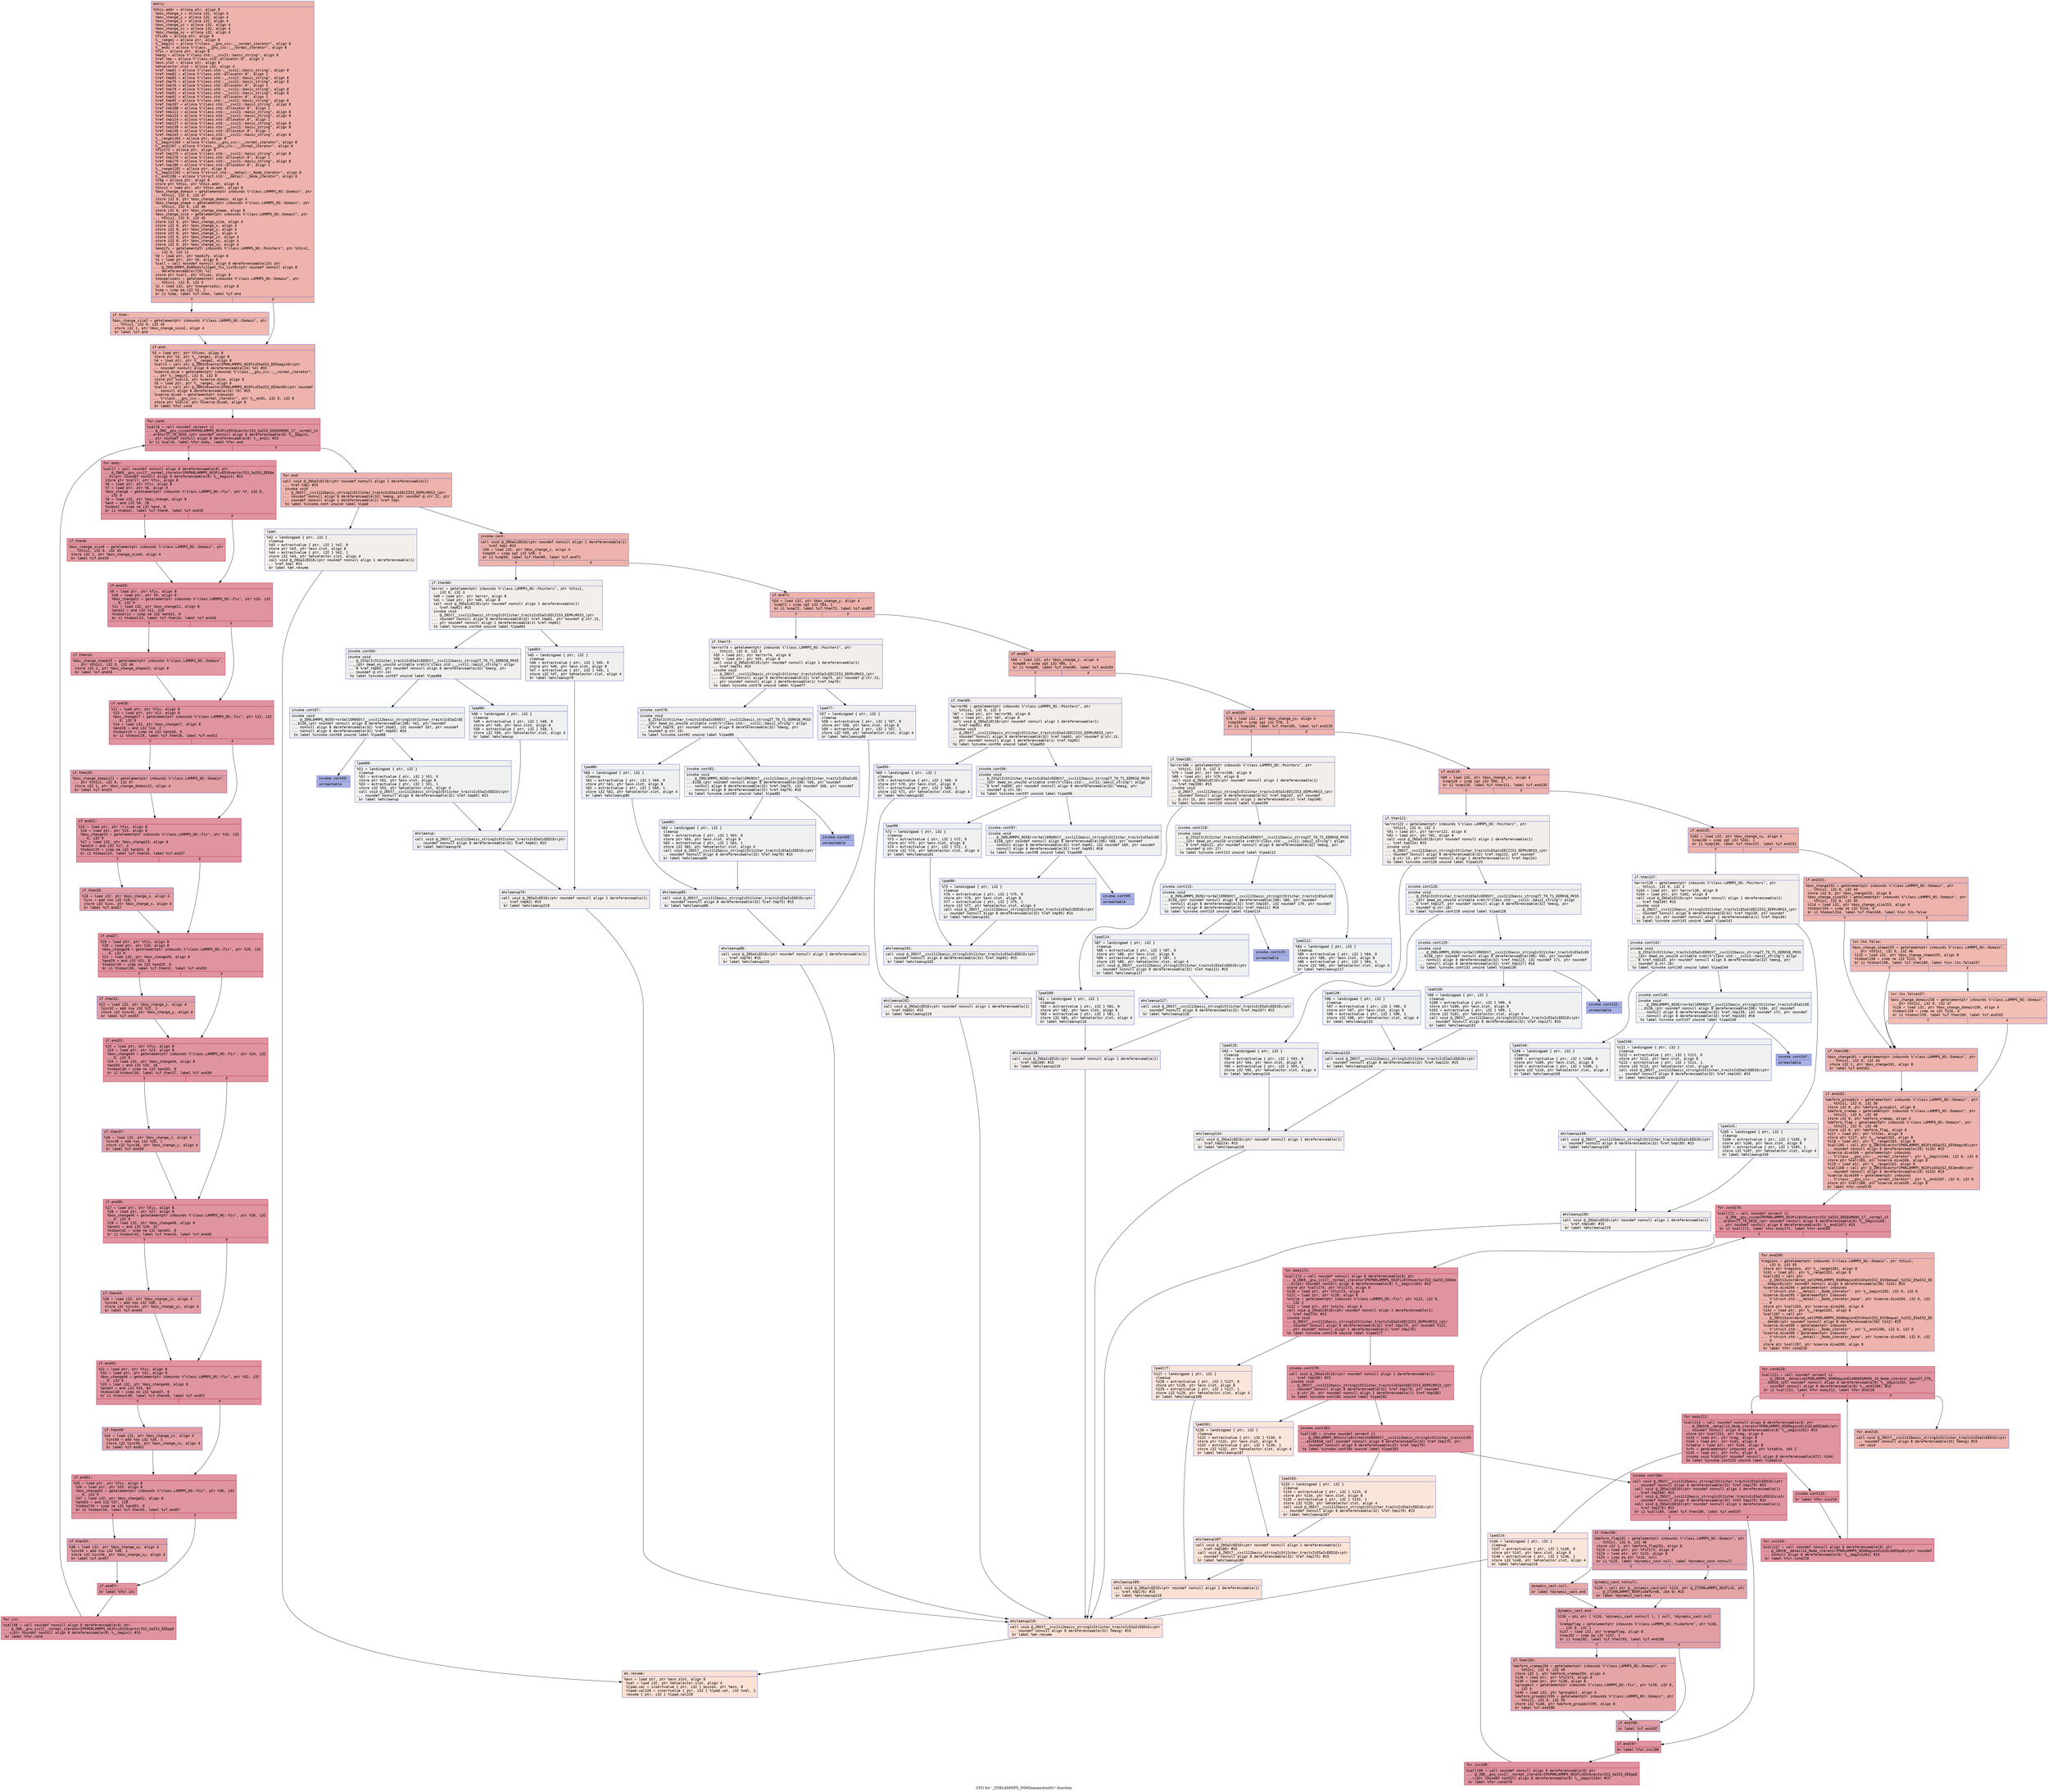 digraph "CFG for '_ZN9LAMMPS_NS6Domain4initEv' function" {
	label="CFG for '_ZN9LAMMPS_NS6Domain4initEv' function";

	Node0x561837be3e10 [shape=record,color="#3d50c3ff", style=filled, fillcolor="#d6524470" fontname="Courier",label="{entry:\l|  %this.addr = alloca ptr, align 8\l  %box_change_x = alloca i32, align 4\l  %box_change_y = alloca i32, align 4\l  %box_change_z = alloca i32, align 4\l  %box_change_yz = alloca i32, align 4\l  %box_change_xz = alloca i32, align 4\l  %box_change_xy = alloca i32, align 4\l  %fixes = alloca ptr, align 8\l  %__range1 = alloca ptr, align 8\l  %__begin1 = alloca %\"class.__gnu_cxx::__normal_iterator\", align 8\l  %__end1 = alloca %\"class.__gnu_cxx::__normal_iterator\", align 8\l  %fix = alloca ptr, align 8\l  %mesg = alloca %\"class.std::__cxx11::basic_string\", align 8\l  %ref.tmp = alloca %\"class.std::allocator.8\", align 1\l  %exn.slot = alloca ptr, align 8\l  %ehselector.slot = alloca i32, align 4\l  %ref.tmp61 = alloca %\"class.std::__cxx11::basic_string\", align 8\l  %ref.tmp62 = alloca %\"class.std::allocator.8\", align 1\l  %ref.tmp65 = alloca %\"class.std::__cxx11::basic_string\", align 8\l  %ref.tmp75 = alloca %\"class.std::__cxx11::basic_string\", align 8\l  %ref.tmp76 = alloca %\"class.std::allocator.8\", align 1\l  %ref.tmp79 = alloca %\"class.std::__cxx11::basic_string\", align 8\l  %ref.tmp91 = alloca %\"class.std::__cxx11::basic_string\", align 8\l  %ref.tmp92 = alloca %\"class.std::allocator.8\", align 1\l  %ref.tmp95 = alloca %\"class.std::__cxx11::basic_string\", align 8\l  %ref.tmp107 = alloca %\"class.std::__cxx11::basic_string\", align 8\l  %ref.tmp108 = alloca %\"class.std::allocator.8\", align 1\l  %ref.tmp111 = alloca %\"class.std::__cxx11::basic_string\", align 8\l  %ref.tmp123 = alloca %\"class.std::__cxx11::basic_string\", align 8\l  %ref.tmp124 = alloca %\"class.std::allocator.8\", align 1\l  %ref.tmp127 = alloca %\"class.std::__cxx11::basic_string\", align 8\l  %ref.tmp139 = alloca %\"class.std::__cxx11::basic_string\", align 8\l  %ref.tmp140 = alloca %\"class.std::allocator.8\", align 1\l  %ref.tmp143 = alloca %\"class.std::__cxx11::basic_string\", align 8\l  %__range1163 = alloca ptr, align 8\l  %__begin1164 = alloca %\"class.__gnu_cxx::__normal_iterator\", align 8\l  %__end1167 = alloca %\"class.__gnu_cxx::__normal_iterator\", align 8\l  %fix173 = alloca ptr, align 8\l  %ref.tmp175 = alloca %\"class.std::__cxx11::basic_string\", align 8\l  %ref.tmp176 = alloca %\"class.std::allocator.8\", align 1\l  %ref.tmp179 = alloca %\"class.std::__cxx11::basic_string\", align 8\l  %ref.tmp180 = alloca %\"class.std::allocator.8\", align 1\l  %__range1201 = alloca ptr, align 8\l  %__begin1202 = alloca %\"struct.std::__detail::_Node_iterator\", align 8\l  %__end1206 = alloca %\"struct.std::__detail::_Node_iterator\", align 8\l  %reg = alloca ptr, align 8\l  store ptr %this, ptr %this.addr, align 8\l  %this1 = load ptr, ptr %this.addr, align 8\l  %box_change_domain = getelementptr inbounds %\"class.LAMMPS_NS::Domain\", ptr\l... %this1, i32 0, i32 47\l  store i32 0, ptr %box_change_domain, align 4\l  %box_change_shape = getelementptr inbounds %\"class.LAMMPS_NS::Domain\", ptr\l... %this1, i32 0, i32 46\l  store i32 0, ptr %box_change_shape, align 8\l  %box_change_size = getelementptr inbounds %\"class.LAMMPS_NS::Domain\", ptr\l... %this1, i32 0, i32 45\l  store i32 0, ptr %box_change_size, align 4\l  store i32 0, ptr %box_change_x, align 4\l  store i32 0, ptr %box_change_y, align 4\l  store i32 0, ptr %box_change_z, align 4\l  store i32 0, ptr %box_change_yz, align 4\l  store i32 0, ptr %box_change_xz, align 4\l  store i32 0, ptr %box_change_xy, align 4\l  %modify = getelementptr inbounds %\"class.LAMMPS_NS::Pointers\", ptr %this1,\l... i32 0, i32 12\l  %0 = load ptr, ptr %modify, align 8\l  %1 = load ptr, ptr %0, align 8\l  %call = call noundef nonnull align 8 dereferenceable(24) ptr\l... @_ZN9LAMMPS_NS6Modify12get_fix_listEv(ptr noundef nonnull align 8\l... dereferenceable(720) %1)\l  store ptr %call, ptr %fixes, align 8\l  %nonperiodic = getelementptr inbounds %\"class.LAMMPS_NS::Domain\", ptr\l... %this1, i32 0, i32 3\l  %2 = load i32, ptr %nonperiodic, align 8\l  %cmp = icmp eq i32 %2, 2\l  br i1 %cmp, label %if.then, label %if.end\l|{<s0>T|<s1>F}}"];
	Node0x561837be3e10:s0 -> Node0x561837bc2050[tooltip="entry -> if.then\nProbability 50.00%" ];
	Node0x561837be3e10:s1 -> Node0x561837bc20c0[tooltip="entry -> if.end\nProbability 50.00%" ];
	Node0x561837bc2050 [shape=record,color="#3d50c3ff", style=filled, fillcolor="#dc5d4a70" fontname="Courier",label="{if.then:\l|  %box_change_size2 = getelementptr inbounds %\"class.LAMMPS_NS::Domain\", ptr\l... %this1, i32 0, i32 45\l  store i32 1, ptr %box_change_size2, align 4\l  br label %if.end\l}"];
	Node0x561837bc2050 -> Node0x561837bc20c0[tooltip="if.then -> if.end\nProbability 100.00%" ];
	Node0x561837bc20c0 [shape=record,color="#3d50c3ff", style=filled, fillcolor="#d6524470" fontname="Courier",label="{if.end:\l|  %3 = load ptr, ptr %fixes, align 8\l  store ptr %3, ptr %__range1, align 8\l  %4 = load ptr, ptr %__range1, align 8\l  %call3 = call ptr @_ZNKSt6vectorIPN9LAMMPS_NS3FixESaIS2_EE5beginEv(ptr\l... noundef nonnull align 8 dereferenceable(24) %4) #15\l  %coerce.dive = getelementptr inbounds %\"class.__gnu_cxx::__normal_iterator\",\l... ptr %__begin1, i32 0, i32 0\l  store ptr %call3, ptr %coerce.dive, align 8\l  %5 = load ptr, ptr %__range1, align 8\l  %call4 = call ptr @_ZNKSt6vectorIPN9LAMMPS_NS3FixESaIS2_EE3endEv(ptr noundef\l... nonnull align 8 dereferenceable(24) %5) #15\l  %coerce.dive5 = getelementptr inbounds\l... %\"class.__gnu_cxx::__normal_iterator\", ptr %__end1, i32 0, i32 0\l  store ptr %call4, ptr %coerce.dive5, align 8\l  br label %for.cond\l}"];
	Node0x561837bc20c0 -> Node0x561837bc2c40[tooltip="if.end -> for.cond\nProbability 100.00%" ];
	Node0x561837bc2c40 [shape=record,color="#b70d28ff", style=filled, fillcolor="#b70d2870" fontname="Courier",label="{for.cond:\l|  %call6 = call noundef zeroext i1\l... @_ZN9__gnu_cxxneIPKPN9LAMMPS_NS3FixESt6vectorIS3_SaIS3_EEEEbRKNS_17__normal_it\l...eratorIT_T0_EESE_(ptr noundef nonnull align 8 dereferenceable(8) %__begin1,\l... ptr noundef nonnull align 8 dereferenceable(8) %__end1) #15\l  br i1 %call6, label %for.body, label %for.end\l|{<s0>T|<s1>F}}"];
	Node0x561837bc2c40:s0 -> Node0x561837bec1f0[tooltip="for.cond -> for.body\nProbability 96.88%" ];
	Node0x561837bc2c40:s1 -> Node0x561837bec270[tooltip="for.cond -> for.end\nProbability 3.12%" ];
	Node0x561837bec1f0 [shape=record,color="#b70d28ff", style=filled, fillcolor="#b70d2870" fontname="Courier",label="{for.body:\l|  %call7 = call noundef nonnull align 8 dereferenceable(8) ptr\l... @_ZNK9__gnu_cxx17__normal_iteratorIPKPN9LAMMPS_NS3FixESt6vectorIS3_SaIS3_EEEde\l...Ev(ptr noundef nonnull align 8 dereferenceable(8) %__begin1) #15\l  store ptr %call7, ptr %fix, align 8\l  %6 = load ptr, ptr %fix, align 8\l  %7 = load ptr, ptr %6, align 8\l  %box_change = getelementptr inbounds %\"class.LAMMPS_NS::Fix\", ptr %7, i32 0,\l... i32 9\l  %8 = load i32, ptr %box_change, align 8\l  %and = and i32 %8, 28\l  %tobool = icmp ne i32 %and, 0\l  br i1 %tobool, label %if.then8, label %if.end10\l|{<s0>T|<s1>F}}"];
	Node0x561837bec1f0:s0 -> Node0x561837becab0[tooltip="for.body -> if.then8\nProbability 62.50%" ];
	Node0x561837bec1f0:s1 -> Node0x561837becb30[tooltip="for.body -> if.end10\nProbability 37.50%" ];
	Node0x561837becab0 [shape=record,color="#b70d28ff", style=filled, fillcolor="#bb1b2c70" fontname="Courier",label="{if.then8:\l|  %box_change_size9 = getelementptr inbounds %\"class.LAMMPS_NS::Domain\", ptr\l... %this1, i32 0, i32 45\l  store i32 1, ptr %box_change_size9, align 4\l  br label %if.end10\l}"];
	Node0x561837becab0 -> Node0x561837becb30[tooltip="if.then8 -> if.end10\nProbability 100.00%" ];
	Node0x561837becb30 [shape=record,color="#b70d28ff", style=filled, fillcolor="#b70d2870" fontname="Courier",label="{if.end10:\l|  %9 = load ptr, ptr %fix, align 8\l  %10 = load ptr, ptr %9, align 8\l  %box_change11 = getelementptr inbounds %\"class.LAMMPS_NS::Fix\", ptr %10, i32\l... 0, i32 9\l  %11 = load i32, ptr %box_change11, align 8\l  %and12 = and i32 %11, 224\l  %tobool13 = icmp ne i32 %and12, 0\l  br i1 %tobool13, label %if.then14, label %if.end16\l|{<s0>T|<s1>F}}"];
	Node0x561837becb30:s0 -> Node0x561837bed260[tooltip="if.end10 -> if.then14\nProbability 62.50%" ];
	Node0x561837becb30:s1 -> Node0x561837bed2e0[tooltip="if.end10 -> if.end16\nProbability 37.50%" ];
	Node0x561837bed260 [shape=record,color="#b70d28ff", style=filled, fillcolor="#bb1b2c70" fontname="Courier",label="{if.then14:\l|  %box_change_shape15 = getelementptr inbounds %\"class.LAMMPS_NS::Domain\",\l... ptr %this1, i32 0, i32 46\l  store i32 1, ptr %box_change_shape15, align 8\l  br label %if.end16\l}"];
	Node0x561837bed260 -> Node0x561837bed2e0[tooltip="if.then14 -> if.end16\nProbability 100.00%" ];
	Node0x561837bed2e0 [shape=record,color="#b70d28ff", style=filled, fillcolor="#b70d2870" fontname="Courier",label="{if.end16:\l|  %12 = load ptr, ptr %fix, align 8\l  %13 = load ptr, ptr %12, align 8\l  %box_change17 = getelementptr inbounds %\"class.LAMMPS_NS::Fix\", ptr %13, i32\l... 0, i32 9\l  %14 = load i32, ptr %box_change17, align 8\l  %and18 = and i32 %14, 2\l  %tobool19 = icmp ne i32 %and18, 0\l  br i1 %tobool19, label %if.then20, label %if.end22\l|{<s0>T|<s1>F}}"];
	Node0x561837bed2e0:s0 -> Node0x561837beda20[tooltip="if.end16 -> if.then20\nProbability 50.00%" ];
	Node0x561837bed2e0:s1 -> Node0x561837beda70[tooltip="if.end16 -> if.end22\nProbability 50.00%" ];
	Node0x561837beda20 [shape=record,color="#3d50c3ff", style=filled, fillcolor="#be242e70" fontname="Courier",label="{if.then20:\l|  %box_change_domain21 = getelementptr inbounds %\"class.LAMMPS_NS::Domain\",\l... ptr %this1, i32 0, i32 47\l  store i32 1, ptr %box_change_domain21, align 4\l  br label %if.end22\l}"];
	Node0x561837beda20 -> Node0x561837beda70[tooltip="if.then20 -> if.end22\nProbability 100.00%" ];
	Node0x561837beda70 [shape=record,color="#b70d28ff", style=filled, fillcolor="#b70d2870" fontname="Courier",label="{if.end22:\l|  %15 = load ptr, ptr %fix, align 8\l  %16 = load ptr, ptr %15, align 8\l  %box_change23 = getelementptr inbounds %\"class.LAMMPS_NS::Fix\", ptr %16, i32\l... 0, i32 9\l  %17 = load i32, ptr %box_change23, align 8\l  %and24 = and i32 %17, 4\l  %tobool25 = icmp ne i32 %and24, 0\l  br i1 %tobool25, label %if.then26, label %if.end27\l|{<s0>T|<s1>F}}"];
	Node0x561837beda70:s0 -> Node0x561837bee1b0[tooltip="if.end22 -> if.then26\nProbability 50.00%" ];
	Node0x561837beda70:s1 -> Node0x561837bee200[tooltip="if.end22 -> if.end27\nProbability 50.00%" ];
	Node0x561837bee1b0 [shape=record,color="#3d50c3ff", style=filled, fillcolor="#be242e70" fontname="Courier",label="{if.then26:\l|  %18 = load i32, ptr %box_change_x, align 4\l  %inc = add nsw i32 %18, 1\l  store i32 %inc, ptr %box_change_x, align 4\l  br label %if.end27\l}"];
	Node0x561837bee1b0 -> Node0x561837bee200[tooltip="if.then26 -> if.end27\nProbability 100.00%" ];
	Node0x561837bee200 [shape=record,color="#b70d28ff", style=filled, fillcolor="#b70d2870" fontname="Courier",label="{if.end27:\l|  %19 = load ptr, ptr %fix, align 8\l  %20 = load ptr, ptr %19, align 8\l  %box_change28 = getelementptr inbounds %\"class.LAMMPS_NS::Fix\", ptr %20, i32\l... 0, i32 9\l  %21 = load i32, ptr %box_change28, align 8\l  %and29 = and i32 %21, 8\l  %tobool30 = icmp ne i32 %and29, 0\l  br i1 %tobool30, label %if.then31, label %if.end33\l|{<s0>T|<s1>F}}"];
	Node0x561837bee200:s0 -> Node0x561837bee950[tooltip="if.end27 -> if.then31\nProbability 50.00%" ];
	Node0x561837bee200:s1 -> Node0x561837bee9d0[tooltip="if.end27 -> if.end33\nProbability 50.00%" ];
	Node0x561837bee950 [shape=record,color="#3d50c3ff", style=filled, fillcolor="#be242e70" fontname="Courier",label="{if.then31:\l|  %22 = load i32, ptr %box_change_y, align 4\l  %inc32 = add nsw i32 %22, 1\l  store i32 %inc32, ptr %box_change_y, align 4\l  br label %if.end33\l}"];
	Node0x561837bee950 -> Node0x561837bee9d0[tooltip="if.then31 -> if.end33\nProbability 100.00%" ];
	Node0x561837bee9d0 [shape=record,color="#b70d28ff", style=filled, fillcolor="#b70d2870" fontname="Courier",label="{if.end33:\l|  %23 = load ptr, ptr %fix, align 8\l  %24 = load ptr, ptr %23, align 8\l  %box_change34 = getelementptr inbounds %\"class.LAMMPS_NS::Fix\", ptr %24, i32\l... 0, i32 9\l  %25 = load i32, ptr %box_change34, align 8\l  %and35 = and i32 %25, 16\l  %tobool36 = icmp ne i32 %and35, 0\l  br i1 %tobool36, label %if.then37, label %if.end39\l|{<s0>T|<s1>F}}"];
	Node0x561837bee9d0:s0 -> Node0x561837bef730[tooltip="if.end33 -> if.then37\nProbability 50.00%" ];
	Node0x561837bee9d0:s1 -> Node0x561837bef7b0[tooltip="if.end33 -> if.end39\nProbability 50.00%" ];
	Node0x561837bef730 [shape=record,color="#3d50c3ff", style=filled, fillcolor="#be242e70" fontname="Courier",label="{if.then37:\l|  %26 = load i32, ptr %box_change_z, align 4\l  %inc38 = add nsw i32 %26, 1\l  store i32 %inc38, ptr %box_change_z, align 4\l  br label %if.end39\l}"];
	Node0x561837bef730 -> Node0x561837bef7b0[tooltip="if.then37 -> if.end39\nProbability 100.00%" ];
	Node0x561837bef7b0 [shape=record,color="#b70d28ff", style=filled, fillcolor="#b70d2870" fontname="Courier",label="{if.end39:\l|  %27 = load ptr, ptr %fix, align 8\l  %28 = load ptr, ptr %27, align 8\l  %box_change40 = getelementptr inbounds %\"class.LAMMPS_NS::Fix\", ptr %28, i32\l... 0, i32 9\l  %29 = load i32, ptr %box_change40, align 8\l  %and41 = and i32 %29, 32\l  %tobool42 = icmp ne i32 %and41, 0\l  br i1 %tobool42, label %if.then43, label %if.end45\l|{<s0>T|<s1>F}}"];
	Node0x561837bef7b0:s0 -> Node0x561837beff00[tooltip="if.end39 -> if.then43\nProbability 50.00%" ];
	Node0x561837bef7b0:s1 -> Node0x561837beff80[tooltip="if.end39 -> if.end45\nProbability 50.00%" ];
	Node0x561837beff00 [shape=record,color="#3d50c3ff", style=filled, fillcolor="#be242e70" fontname="Courier",label="{if.then43:\l|  %30 = load i32, ptr %box_change_yz, align 4\l  %inc44 = add nsw i32 %30, 1\l  store i32 %inc44, ptr %box_change_yz, align 4\l  br label %if.end45\l}"];
	Node0x561837beff00 -> Node0x561837beff80[tooltip="if.then43 -> if.end45\nProbability 100.00%" ];
	Node0x561837beff80 [shape=record,color="#b70d28ff", style=filled, fillcolor="#b70d2870" fontname="Courier",label="{if.end45:\l|  %31 = load ptr, ptr %fix, align 8\l  %32 = load ptr, ptr %31, align 8\l  %box_change46 = getelementptr inbounds %\"class.LAMMPS_NS::Fix\", ptr %32, i32\l... 0, i32 9\l  %33 = load i32, ptr %box_change46, align 8\l  %and47 = and i32 %33, 64\l  %tobool48 = icmp ne i32 %and47, 0\l  br i1 %tobool48, label %if.then49, label %if.end51\l|{<s0>T|<s1>F}}"];
	Node0x561837beff80:s0 -> Node0x561837bf0700[tooltip="if.end45 -> if.then49\nProbability 50.00%" ];
	Node0x561837beff80:s1 -> Node0x561837bf0780[tooltip="if.end45 -> if.end51\nProbability 50.00%" ];
	Node0x561837bf0700 [shape=record,color="#3d50c3ff", style=filled, fillcolor="#be242e70" fontname="Courier",label="{if.then49:\l|  %34 = load i32, ptr %box_change_xz, align 4\l  %inc50 = add nsw i32 %34, 1\l  store i32 %inc50, ptr %box_change_xz, align 4\l  br label %if.end51\l}"];
	Node0x561837bf0700 -> Node0x561837bf0780[tooltip="if.then49 -> if.end51\nProbability 100.00%" ];
	Node0x561837bf0780 [shape=record,color="#b70d28ff", style=filled, fillcolor="#b70d2870" fontname="Courier",label="{if.end51:\l|  %35 = load ptr, ptr %fix, align 8\l  %36 = load ptr, ptr %35, align 8\l  %box_change52 = getelementptr inbounds %\"class.LAMMPS_NS::Fix\", ptr %36, i32\l... 0, i32 9\l  %37 = load i32, ptr %box_change52, align 8\l  %and53 = and i32 %37, 128\l  %tobool54 = icmp ne i32 %and53, 0\l  br i1 %tobool54, label %if.then55, label %if.end57\l|{<s0>T|<s1>F}}"];
	Node0x561837bf0780:s0 -> Node0x561837bf0f00[tooltip="if.end51 -> if.then55\nProbability 50.00%" ];
	Node0x561837bf0780:s1 -> Node0x561837bf0f80[tooltip="if.end51 -> if.end57\nProbability 50.00%" ];
	Node0x561837bf0f00 [shape=record,color="#3d50c3ff", style=filled, fillcolor="#be242e70" fontname="Courier",label="{if.then55:\l|  %38 = load i32, ptr %box_change_xy, align 4\l  %inc56 = add nsw i32 %38, 1\l  store i32 %inc56, ptr %box_change_xy, align 4\l  br label %if.end57\l}"];
	Node0x561837bf0f00 -> Node0x561837bf0f80[tooltip="if.then55 -> if.end57\nProbability 100.00%" ];
	Node0x561837bf0f80 [shape=record,color="#b70d28ff", style=filled, fillcolor="#b70d2870" fontname="Courier",label="{if.end57:\l|  br label %for.inc\l}"];
	Node0x561837bf0f80 -> Node0x561837bf12f0[tooltip="if.end57 -> for.inc\nProbability 100.00%" ];
	Node0x561837bf12f0 [shape=record,color="#b70d28ff", style=filled, fillcolor="#b70d2870" fontname="Courier",label="{for.inc:\l|  %call58 = call noundef nonnull align 8 dereferenceable(8) ptr\l... @_ZN9__gnu_cxx17__normal_iteratorIPKPN9LAMMPS_NS3FixESt6vectorIS3_SaIS3_EEEppE\l...v(ptr noundef nonnull align 8 dereferenceable(8) %__begin1) #15\l  br label %for.cond\l}"];
	Node0x561837bf12f0 -> Node0x561837bc2c40[tooltip="for.inc -> for.cond\nProbability 100.00%" ];
	Node0x561837bec270 [shape=record,color="#3d50c3ff", style=filled, fillcolor="#d6524470" fontname="Courier",label="{for.end:\l|  call void @_ZNSaIcEC1Ev(ptr noundef nonnull align 1 dereferenceable(1)\l... %ref.tmp) #15\l  invoke void\l... @_ZNSt7__cxx1112basic_stringIcSt11char_traitsIcESaIcEEC2IS3_EEPKcRKS3_(ptr\l... noundef nonnull align 8 dereferenceable(32) %mesg, ptr noundef @.str.12, ptr\l... noundef nonnull align 1 dereferenceable(1) %ref.tmp)\l          to label %invoke.cont unwind label %lpad\l}"];
	Node0x561837bec270 -> Node0x561837bf17d0[tooltip="for.end -> invoke.cont\nProbability 100.00%" ];
	Node0x561837bec270 -> Node0x561837bf1850[tooltip="for.end -> lpad\nProbability 0.00%" ];
	Node0x561837bf17d0 [shape=record,color="#3d50c3ff", style=filled, fillcolor="#d6524470" fontname="Courier",label="{invoke.cont:\l|  call void @_ZNSaIcED1Ev(ptr noundef nonnull align 1 dereferenceable(1)\l... %ref.tmp) #15\l  %39 = load i32, ptr %box_change_x, align 4\l  %cmp59 = icmp sgt i32 %39, 1\l  br i1 %cmp59, label %if.then60, label %if.end71\l|{<s0>T|<s1>F}}"];
	Node0x561837bf17d0:s0 -> Node0x561837bf1c30[tooltip="invoke.cont -> if.then60\nProbability 0.00%" ];
	Node0x561837bf17d0:s1 -> Node0x561837bf1c80[tooltip="invoke.cont -> if.end71\nProbability 100.00%" ];
	Node0x561837bf1c30 [shape=record,color="#3d50c3ff", style=filled, fillcolor="#e5d8d170" fontname="Courier",label="{if.then60:\l|  %error = getelementptr inbounds %\"class.LAMMPS_NS::Pointers\", ptr %this1,\l... i32 0, i32 3\l  %40 = load ptr, ptr %error, align 8\l  %41 = load ptr, ptr %40, align 8\l  call void @_ZNSaIcEC1Ev(ptr noundef nonnull align 1 dereferenceable(1)\l... %ref.tmp62) #15\l  invoke void\l... @_ZNSt7__cxx1112basic_stringIcSt11char_traitsIcESaIcEEC2IS3_EEPKcRKS3_(ptr\l... noundef nonnull align 8 dereferenceable(32) %ref.tmp61, ptr noundef @.str.13,\l... ptr noundef nonnull align 1 dereferenceable(1) %ref.tmp62)\l          to label %invoke.cont64 unwind label %lpad63\l}"];
	Node0x561837bf1c30 -> Node0x561837bf2170[tooltip="if.then60 -> invoke.cont64\nProbability 50.00%" ];
	Node0x561837bf1c30 -> Node0x561837bf21f0[tooltip="if.then60 -> lpad63\nProbability 50.00%" ];
	Node0x561837bf2170 [shape=record,color="#3d50c3ff", style=filled, fillcolor="#e0dbd870" fontname="Courier",label="{invoke.cont64:\l|  invoke void\l... @_ZStplIcSt11char_traitsIcESaIcEENSt7__cxx1112basic_stringIT_T0_T1_EERKS8_PKS5\l..._(ptr dead_on_unwind writable sret(%\"class.std::__cxx11::basic_string\") align\l... 8 %ref.tmp65, ptr noundef nonnull align 8 dereferenceable(32) %mesg, ptr\l... noundef @.str.14)\l          to label %invoke.cont67 unwind label %lpad66\l}"];
	Node0x561837bf2170 -> Node0x561837bf2120[tooltip="invoke.cont64 -> invoke.cont67\nProbability 50.00%" ];
	Node0x561837bf2170 -> Node0x561837bf2540[tooltip="invoke.cont64 -> lpad66\nProbability 50.00%" ];
	Node0x561837bf2120 [shape=record,color="#3d50c3ff", style=filled, fillcolor="#dbdcde70" fontname="Courier",label="{invoke.cont67:\l|  invoke void\l... @_ZN9LAMMPS_NS5Error3allERKNSt7__cxx1112basic_stringIcSt11char_traitsIcESaIcEE\l...EiS8_(ptr noundef nonnull align 8 dereferenceable(196) %41, ptr noundef\l... nonnull align 8 dereferenceable(32) %ref.tmp61, i32 noundef 167, ptr noundef\l... nonnull align 8 dereferenceable(32) %ref.tmp65) #16\l          to label %invoke.cont69 unwind label %lpad68\l}"];
	Node0x561837bf2120 -> Node0x561837bf28f0[tooltip="invoke.cont67 -> invoke.cont69\nProbability 0.00%" ];
	Node0x561837bf2120 -> Node0x561837bf29d0[tooltip="invoke.cont67 -> lpad68\nProbability 100.00%" ];
	Node0x561837bf28f0 [shape=record,color="#3d50c3ff", style=filled, fillcolor="#3d50c370" fontname="Courier",label="{invoke.cont69:\l|  unreachable\l}"];
	Node0x561837bf1850 [shape=record,color="#3d50c3ff", style=filled, fillcolor="#e5d8d170" fontname="Courier",label="{lpad:\l|  %42 = landingpad \{ ptr, i32 \}\l          cleanup\l  %43 = extractvalue \{ ptr, i32 \} %42, 0\l  store ptr %43, ptr %exn.slot, align 8\l  %44 = extractvalue \{ ptr, i32 \} %42, 1\l  store i32 %44, ptr %ehselector.slot, align 4\l  call void @_ZNSaIcED1Ev(ptr noundef nonnull align 1 dereferenceable(1)\l... %ref.tmp) #15\l  br label %eh.resume\l}"];
	Node0x561837bf1850 -> Node0x561837bf3180[tooltip="lpad -> eh.resume\nProbability 100.00%" ];
	Node0x561837bf21f0 [shape=record,color="#3d50c3ff", style=filled, fillcolor="#e0dbd870" fontname="Courier",label="{lpad63:\l|  %45 = landingpad \{ ptr, i32 \}\l          cleanup\l  %46 = extractvalue \{ ptr, i32 \} %45, 0\l  store ptr %46, ptr %exn.slot, align 8\l  %47 = extractvalue \{ ptr, i32 \} %45, 1\l  store i32 %47, ptr %ehselector.slot, align 4\l  br label %ehcleanup70\l}"];
	Node0x561837bf21f0 -> Node0x561837bf3ce0[tooltip="lpad63 -> ehcleanup70\nProbability 100.00%" ];
	Node0x561837bf2540 [shape=record,color="#3d50c3ff", style=filled, fillcolor="#dbdcde70" fontname="Courier",label="{lpad66:\l|  %48 = landingpad \{ ptr, i32 \}\l          cleanup\l  %49 = extractvalue \{ ptr, i32 \} %48, 0\l  store ptr %49, ptr %exn.slot, align 8\l  %50 = extractvalue \{ ptr, i32 \} %48, 1\l  store i32 %50, ptr %ehselector.slot, align 4\l  br label %ehcleanup\l}"];
	Node0x561837bf2540 -> Node0x561837bf4050[tooltip="lpad66 -> ehcleanup\nProbability 100.00%" ];
	Node0x561837bf29d0 [shape=record,color="#3d50c3ff", style=filled, fillcolor="#dbdcde70" fontname="Courier",label="{lpad68:\l|  %51 = landingpad \{ ptr, i32 \}\l          cleanup\l  %52 = extractvalue \{ ptr, i32 \} %51, 0\l  store ptr %52, ptr %exn.slot, align 8\l  %53 = extractvalue \{ ptr, i32 \} %51, 1\l  store i32 %53, ptr %ehselector.slot, align 4\l  call void @_ZNSt7__cxx1112basic_stringIcSt11char_traitsIcESaIcEED1Ev(ptr\l... noundef nonnull align 8 dereferenceable(32) %ref.tmp65) #15\l  br label %ehcleanup\l}"];
	Node0x561837bf29d0 -> Node0x561837bf4050[tooltip="lpad68 -> ehcleanup\nProbability 100.00%" ];
	Node0x561837bf4050 [shape=record,color="#3d50c3ff", style=filled, fillcolor="#e0dbd870" fontname="Courier",label="{ehcleanup:\l|  call void @_ZNSt7__cxx1112basic_stringIcSt11char_traitsIcESaIcEED1Ev(ptr\l... noundef nonnull align 8 dereferenceable(32) %ref.tmp61) #15\l  br label %ehcleanup70\l}"];
	Node0x561837bf4050 -> Node0x561837bf3ce0[tooltip="ehcleanup -> ehcleanup70\nProbability 100.00%" ];
	Node0x561837bf3ce0 [shape=record,color="#3d50c3ff", style=filled, fillcolor="#e5d8d170" fontname="Courier",label="{ehcleanup70:\l|  call void @_ZNSaIcED1Ev(ptr noundef nonnull align 1 dereferenceable(1)\l... %ref.tmp62) #15\l  br label %ehcleanup219\l}"];
	Node0x561837bf3ce0 -> Node0x561837bf4850[tooltip="ehcleanup70 -> ehcleanup219\nProbability 100.00%" ];
	Node0x561837bf1c80 [shape=record,color="#3d50c3ff", style=filled, fillcolor="#d6524470" fontname="Courier",label="{if.end71:\l|  %54 = load i32, ptr %box_change_y, align 4\l  %cmp72 = icmp sgt i32 %54, 1\l  br i1 %cmp72, label %if.then73, label %if.end87\l|{<s0>T|<s1>F}}"];
	Node0x561837bf1c80:s0 -> Node0x561837bf4a20[tooltip="if.end71 -> if.then73\nProbability 0.00%" ];
	Node0x561837bf1c80:s1 -> Node0x561837bf4aa0[tooltip="if.end71 -> if.end87\nProbability 100.00%" ];
	Node0x561837bf4a20 [shape=record,color="#3d50c3ff", style=filled, fillcolor="#e5d8d170" fontname="Courier",label="{if.then73:\l|  %error74 = getelementptr inbounds %\"class.LAMMPS_NS::Pointers\", ptr\l... %this1, i32 0, i32 3\l  %55 = load ptr, ptr %error74, align 8\l  %56 = load ptr, ptr %55, align 8\l  call void @_ZNSaIcEC1Ev(ptr noundef nonnull align 1 dereferenceable(1)\l... %ref.tmp76) #15\l  invoke void\l... @_ZNSt7__cxx1112basic_stringIcSt11char_traitsIcESaIcEEC2IS3_EEPKcRKS3_(ptr\l... noundef nonnull align 8 dereferenceable(32) %ref.tmp75, ptr noundef @.str.13,\l... ptr noundef nonnull align 1 dereferenceable(1) %ref.tmp76)\l          to label %invoke.cont78 unwind label %lpad77\l}"];
	Node0x561837bf4a20 -> Node0x561837bf4f30[tooltip="if.then73 -> invoke.cont78\nProbability 50.00%" ];
	Node0x561837bf4a20 -> Node0x561837bf4fb0[tooltip="if.then73 -> lpad77\nProbability 50.00%" ];
	Node0x561837bf4f30 [shape=record,color="#3d50c3ff", style=filled, fillcolor="#e0dbd870" fontname="Courier",label="{invoke.cont78:\l|  invoke void\l... @_ZStplIcSt11char_traitsIcESaIcEENSt7__cxx1112basic_stringIT_T0_T1_EERKS8_PKS5\l..._(ptr dead_on_unwind writable sret(%\"class.std::__cxx11::basic_string\") align\l... 8 %ref.tmp79, ptr noundef nonnull align 8 dereferenceable(32) %mesg, ptr\l... noundef @.str.15)\l          to label %invoke.cont81 unwind label %lpad80\l}"];
	Node0x561837bf4f30 -> Node0x561837bf4ee0[tooltip="invoke.cont78 -> invoke.cont81\nProbability 50.00%" ];
	Node0x561837bf4f30 -> Node0x561837bf52a0[tooltip="invoke.cont78 -> lpad80\nProbability 50.00%" ];
	Node0x561837bf4ee0 [shape=record,color="#3d50c3ff", style=filled, fillcolor="#dbdcde70" fontname="Courier",label="{invoke.cont81:\l|  invoke void\l... @_ZN9LAMMPS_NS5Error3allERKNSt7__cxx1112basic_stringIcSt11char_traitsIcESaIcEE\l...EiS8_(ptr noundef nonnull align 8 dereferenceable(196) %56, ptr noundef\l... nonnull align 8 dereferenceable(32) %ref.tmp75, i32 noundef 168, ptr noundef\l... nonnull align 8 dereferenceable(32) %ref.tmp79) #16\l          to label %invoke.cont83 unwind label %lpad82\l}"];
	Node0x561837bf4ee0 -> Node0x561837bf5570[tooltip="invoke.cont81 -> invoke.cont83\nProbability 0.00%" ];
	Node0x561837bf4ee0 -> Node0x561837bf55f0[tooltip="invoke.cont81 -> lpad82\nProbability 100.00%" ];
	Node0x561837bf5570 [shape=record,color="#3d50c3ff", style=filled, fillcolor="#3d50c370" fontname="Courier",label="{invoke.cont83:\l|  unreachable\l}"];
	Node0x561837bf4fb0 [shape=record,color="#3d50c3ff", style=filled, fillcolor="#e0dbd870" fontname="Courier",label="{lpad77:\l|  %57 = landingpad \{ ptr, i32 \}\l          cleanup\l  %58 = extractvalue \{ ptr, i32 \} %57, 0\l  store ptr %58, ptr %exn.slot, align 8\l  %59 = extractvalue \{ ptr, i32 \} %57, 1\l  store i32 %59, ptr %ehselector.slot, align 4\l  br label %ehcleanup86\l}"];
	Node0x561837bf4fb0 -> Node0x561837bf5b50[tooltip="lpad77 -> ehcleanup86\nProbability 100.00%" ];
	Node0x561837bf52a0 [shape=record,color="#3d50c3ff", style=filled, fillcolor="#dbdcde70" fontname="Courier",label="{lpad80:\l|  %60 = landingpad \{ ptr, i32 \}\l          cleanup\l  %61 = extractvalue \{ ptr, i32 \} %60, 0\l  store ptr %61, ptr %exn.slot, align 8\l  %62 = extractvalue \{ ptr, i32 \} %60, 1\l  store i32 %62, ptr %ehselector.slot, align 4\l  br label %ehcleanup85\l}"];
	Node0x561837bf52a0 -> Node0x561837bf5ea0[tooltip="lpad80 -> ehcleanup85\nProbability 100.00%" ];
	Node0x561837bf55f0 [shape=record,color="#3d50c3ff", style=filled, fillcolor="#dbdcde70" fontname="Courier",label="{lpad82:\l|  %63 = landingpad \{ ptr, i32 \}\l          cleanup\l  %64 = extractvalue \{ ptr, i32 \} %63, 0\l  store ptr %64, ptr %exn.slot, align 8\l  %65 = extractvalue \{ ptr, i32 \} %63, 1\l  store i32 %65, ptr %ehselector.slot, align 4\l  call void @_ZNSt7__cxx1112basic_stringIcSt11char_traitsIcESaIcEED1Ev(ptr\l... noundef nonnull align 8 dereferenceable(32) %ref.tmp79) #15\l  br label %ehcleanup85\l}"];
	Node0x561837bf55f0 -> Node0x561837bf5ea0[tooltip="lpad82 -> ehcleanup85\nProbability 100.00%" ];
	Node0x561837bf5ea0 [shape=record,color="#3d50c3ff", style=filled, fillcolor="#e0dbd870" fontname="Courier",label="{ehcleanup85:\l|  call void @_ZNSt7__cxx1112basic_stringIcSt11char_traitsIcESaIcEED1Ev(ptr\l... noundef nonnull align 8 dereferenceable(32) %ref.tmp75) #15\l  br label %ehcleanup86\l}"];
	Node0x561837bf5ea0 -> Node0x561837bf5b50[tooltip="ehcleanup85 -> ehcleanup86\nProbability 100.00%" ];
	Node0x561837bf5b50 [shape=record,color="#3d50c3ff", style=filled, fillcolor="#e5d8d170" fontname="Courier",label="{ehcleanup86:\l|  call void @_ZNSaIcED1Ev(ptr noundef nonnull align 1 dereferenceable(1)\l... %ref.tmp76) #15\l  br label %ehcleanup219\l}"];
	Node0x561837bf5b50 -> Node0x561837bf4850[tooltip="ehcleanup86 -> ehcleanup219\nProbability 100.00%" ];
	Node0x561837bf4aa0 [shape=record,color="#3d50c3ff", style=filled, fillcolor="#d6524470" fontname="Courier",label="{if.end87:\l|  %66 = load i32, ptr %box_change_z, align 4\l  %cmp88 = icmp sgt i32 %66, 1\l  br i1 %cmp88, label %if.then89, label %if.end103\l|{<s0>T|<s1>F}}"];
	Node0x561837bf4aa0:s0 -> Node0x561837bf67c0[tooltip="if.end87 -> if.then89\nProbability 0.00%" ];
	Node0x561837bf4aa0:s1 -> Node0x561837bf6810[tooltip="if.end87 -> if.end103\nProbability 100.00%" ];
	Node0x561837bf67c0 [shape=record,color="#3d50c3ff", style=filled, fillcolor="#e5d8d170" fontname="Courier",label="{if.then89:\l|  %error90 = getelementptr inbounds %\"class.LAMMPS_NS::Pointers\", ptr\l... %this1, i32 0, i32 3\l  %67 = load ptr, ptr %error90, align 8\l  %68 = load ptr, ptr %67, align 8\l  call void @_ZNSaIcEC1Ev(ptr noundef nonnull align 1 dereferenceable(1)\l... %ref.tmp92) #15\l  invoke void\l... @_ZNSt7__cxx1112basic_stringIcSt11char_traitsIcESaIcEEC2IS3_EEPKcRKS3_(ptr\l... noundef nonnull align 8 dereferenceable(32) %ref.tmp91, ptr noundef @.str.13,\l... ptr noundef nonnull align 1 dereferenceable(1) %ref.tmp92)\l          to label %invoke.cont94 unwind label %lpad93\l}"];
	Node0x561837bf67c0 -> Node0x561837bf6ca0[tooltip="if.then89 -> invoke.cont94\nProbability 50.00%" ];
	Node0x561837bf67c0 -> Node0x561837bf6d20[tooltip="if.then89 -> lpad93\nProbability 50.00%" ];
	Node0x561837bf6ca0 [shape=record,color="#3d50c3ff", style=filled, fillcolor="#e0dbd870" fontname="Courier",label="{invoke.cont94:\l|  invoke void\l... @_ZStplIcSt11char_traitsIcESaIcEENSt7__cxx1112basic_stringIT_T0_T1_EERKS8_PKS5\l..._(ptr dead_on_unwind writable sret(%\"class.std::__cxx11::basic_string\") align\l... 8 %ref.tmp95, ptr noundef nonnull align 8 dereferenceable(32) %mesg, ptr\l... noundef @.str.16)\l          to label %invoke.cont97 unwind label %lpad96\l}"];
	Node0x561837bf6ca0 -> Node0x561837bf6c50[tooltip="invoke.cont94 -> invoke.cont97\nProbability 50.00%" ];
	Node0x561837bf6ca0 -> Node0x561837bf6f50[tooltip="invoke.cont94 -> lpad96\nProbability 50.00%" ];
	Node0x561837bf6c50 [shape=record,color="#3d50c3ff", style=filled, fillcolor="#dbdcde70" fontname="Courier",label="{invoke.cont97:\l|  invoke void\l... @_ZN9LAMMPS_NS5Error3allERKNSt7__cxx1112basic_stringIcSt11char_traitsIcESaIcEE\l...EiS8_(ptr noundef nonnull align 8 dereferenceable(196) %68, ptr noundef\l... nonnull align 8 dereferenceable(32) %ref.tmp91, i32 noundef 169, ptr noundef\l... nonnull align 8 dereferenceable(32) %ref.tmp95) #16\l          to label %invoke.cont99 unwind label %lpad98\l}"];
	Node0x561837bf6c50 -> Node0x561837bf7220[tooltip="invoke.cont97 -> invoke.cont99\nProbability 0.00%" ];
	Node0x561837bf6c50 -> Node0x561837bf72a0[tooltip="invoke.cont97 -> lpad98\nProbability 100.00%" ];
	Node0x561837bf7220 [shape=record,color="#3d50c3ff", style=filled, fillcolor="#3d50c370" fontname="Courier",label="{invoke.cont99:\l|  unreachable\l}"];
	Node0x561837bf6d20 [shape=record,color="#3d50c3ff", style=filled, fillcolor="#e0dbd870" fontname="Courier",label="{lpad93:\l|  %69 = landingpad \{ ptr, i32 \}\l          cleanup\l  %70 = extractvalue \{ ptr, i32 \} %69, 0\l  store ptr %70, ptr %exn.slot, align 8\l  %71 = extractvalue \{ ptr, i32 \} %69, 1\l  store i32 %71, ptr %ehselector.slot, align 4\l  br label %ehcleanup102\l}"];
	Node0x561837bf6d20 -> Node0x561837bf7800[tooltip="lpad93 -> ehcleanup102\nProbability 100.00%" ];
	Node0x561837bf6f50 [shape=record,color="#3d50c3ff", style=filled, fillcolor="#dbdcde70" fontname="Courier",label="{lpad96:\l|  %72 = landingpad \{ ptr, i32 \}\l          cleanup\l  %73 = extractvalue \{ ptr, i32 \} %72, 0\l  store ptr %73, ptr %exn.slot, align 8\l  %74 = extractvalue \{ ptr, i32 \} %72, 1\l  store i32 %74, ptr %ehselector.slot, align 4\l  br label %ehcleanup101\l}"];
	Node0x561837bf6f50 -> Node0x561837bf7b50[tooltip="lpad96 -> ehcleanup101\nProbability 100.00%" ];
	Node0x561837bf72a0 [shape=record,color="#3d50c3ff", style=filled, fillcolor="#dbdcde70" fontname="Courier",label="{lpad98:\l|  %75 = landingpad \{ ptr, i32 \}\l          cleanup\l  %76 = extractvalue \{ ptr, i32 \} %75, 0\l  store ptr %76, ptr %exn.slot, align 8\l  %77 = extractvalue \{ ptr, i32 \} %75, 1\l  store i32 %77, ptr %ehselector.slot, align 4\l  call void @_ZNSt7__cxx1112basic_stringIcSt11char_traitsIcESaIcEED1Ev(ptr\l... noundef nonnull align 8 dereferenceable(32) %ref.tmp95) #15\l  br label %ehcleanup101\l}"];
	Node0x561837bf72a0 -> Node0x561837bf7b50[tooltip="lpad98 -> ehcleanup101\nProbability 100.00%" ];
	Node0x561837bf7b50 [shape=record,color="#3d50c3ff", style=filled, fillcolor="#e0dbd870" fontname="Courier",label="{ehcleanup101:\l|  call void @_ZNSt7__cxx1112basic_stringIcSt11char_traitsIcESaIcEED1Ev(ptr\l... noundef nonnull align 8 dereferenceable(32) %ref.tmp91) #15\l  br label %ehcleanup102\l}"];
	Node0x561837bf7b50 -> Node0x561837bf7800[tooltip="ehcleanup101 -> ehcleanup102\nProbability 100.00%" ];
	Node0x561837bf7800 [shape=record,color="#3d50c3ff", style=filled, fillcolor="#e5d8d170" fontname="Courier",label="{ehcleanup102:\l|  call void @_ZNSaIcED1Ev(ptr noundef nonnull align 1 dereferenceable(1)\l... %ref.tmp92) #15\l  br label %ehcleanup219\l}"];
	Node0x561837bf7800 -> Node0x561837bf4850[tooltip="ehcleanup102 -> ehcleanup219\nProbability 100.00%" ];
	Node0x561837bf6810 [shape=record,color="#3d50c3ff", style=filled, fillcolor="#d6524470" fontname="Courier",label="{if.end103:\l|  %78 = load i32, ptr %box_change_yz, align 4\l  %cmp104 = icmp sgt i32 %78, 1\l  br i1 %cmp104, label %if.then105, label %if.end119\l|{<s0>T|<s1>F}}"];
	Node0x561837bf6810:s0 -> Node0x561837bf8470[tooltip="if.end103 -> if.then105\nProbability 0.00%" ];
	Node0x561837bf6810:s1 -> Node0x561837bf84c0[tooltip="if.end103 -> if.end119\nProbability 100.00%" ];
	Node0x561837bf8470 [shape=record,color="#3d50c3ff", style=filled, fillcolor="#e5d8d170" fontname="Courier",label="{if.then105:\l|  %error106 = getelementptr inbounds %\"class.LAMMPS_NS::Pointers\", ptr\l... %this1, i32 0, i32 3\l  %79 = load ptr, ptr %error106, align 8\l  %80 = load ptr, ptr %79, align 8\l  call void @_ZNSaIcEC1Ev(ptr noundef nonnull align 1 dereferenceable(1)\l... %ref.tmp108) #15\l  invoke void\l... @_ZNSt7__cxx1112basic_stringIcSt11char_traitsIcESaIcEEC2IS3_EEPKcRKS3_(ptr\l... noundef nonnull align 8 dereferenceable(32) %ref.tmp107, ptr noundef\l... @.str.13, ptr noundef nonnull align 1 dereferenceable(1) %ref.tmp108)\l          to label %invoke.cont110 unwind label %lpad109\l}"];
	Node0x561837bf8470 -> Node0x561837bf8960[tooltip="if.then105 -> invoke.cont110\nProbability 50.00%" ];
	Node0x561837bf8470 -> Node0x561837bf89e0[tooltip="if.then105 -> lpad109\nProbability 50.00%" ];
	Node0x561837bf8960 [shape=record,color="#3d50c3ff", style=filled, fillcolor="#e0dbd870" fontname="Courier",label="{invoke.cont110:\l|  invoke void\l... @_ZStplIcSt11char_traitsIcESaIcEENSt7__cxx1112basic_stringIT_T0_T1_EERKS8_PKS5\l..._(ptr dead_on_unwind writable sret(%\"class.std::__cxx11::basic_string\") align\l... 8 %ref.tmp111, ptr noundef nonnull align 8 dereferenceable(32) %mesg, ptr\l... noundef @.str.17)\l          to label %invoke.cont113 unwind label %lpad112\l}"];
	Node0x561837bf8960 -> Node0x561837bf8910[tooltip="invoke.cont110 -> invoke.cont113\nProbability 50.00%" ];
	Node0x561837bf8960 -> Node0x561837bf8c10[tooltip="invoke.cont110 -> lpad112\nProbability 50.00%" ];
	Node0x561837bf8910 [shape=record,color="#3d50c3ff", style=filled, fillcolor="#dbdcde70" fontname="Courier",label="{invoke.cont113:\l|  invoke void\l... @_ZN9LAMMPS_NS5Error3allERKNSt7__cxx1112basic_stringIcSt11char_traitsIcESaIcEE\l...EiS8_(ptr noundef nonnull align 8 dereferenceable(196) %80, ptr noundef\l... nonnull align 8 dereferenceable(32) %ref.tmp107, i32 noundef 170, ptr noundef\l... nonnull align 8 dereferenceable(32) %ref.tmp111) #16\l          to label %invoke.cont115 unwind label %lpad114\l}"];
	Node0x561837bf8910 -> Node0x561837bf8ee0[tooltip="invoke.cont113 -> invoke.cont115\nProbability 0.00%" ];
	Node0x561837bf8910 -> Node0x561837bf8f60[tooltip="invoke.cont113 -> lpad114\nProbability 100.00%" ];
	Node0x561837bf8ee0 [shape=record,color="#3d50c3ff", style=filled, fillcolor="#3d50c370" fontname="Courier",label="{invoke.cont115:\l|  unreachable\l}"];
	Node0x561837bf89e0 [shape=record,color="#3d50c3ff", style=filled, fillcolor="#e0dbd870" fontname="Courier",label="{lpad109:\l|  %81 = landingpad \{ ptr, i32 \}\l          cleanup\l  %82 = extractvalue \{ ptr, i32 \} %81, 0\l  store ptr %82, ptr %exn.slot, align 8\l  %83 = extractvalue \{ ptr, i32 \} %81, 1\l  store i32 %83, ptr %ehselector.slot, align 4\l  br label %ehcleanup118\l}"];
	Node0x561837bf89e0 -> Node0x561837bf94c0[tooltip="lpad109 -> ehcleanup118\nProbability 100.00%" ];
	Node0x561837bf8c10 [shape=record,color="#3d50c3ff", style=filled, fillcolor="#dbdcde70" fontname="Courier",label="{lpad112:\l|  %84 = landingpad \{ ptr, i32 \}\l          cleanup\l  %85 = extractvalue \{ ptr, i32 \} %84, 0\l  store ptr %85, ptr %exn.slot, align 8\l  %86 = extractvalue \{ ptr, i32 \} %84, 1\l  store i32 %86, ptr %ehselector.slot, align 4\l  br label %ehcleanup117\l}"];
	Node0x561837bf8c10 -> Node0x561837bf9810[tooltip="lpad112 -> ehcleanup117\nProbability 100.00%" ];
	Node0x561837bf8f60 [shape=record,color="#3d50c3ff", style=filled, fillcolor="#dbdcde70" fontname="Courier",label="{lpad114:\l|  %87 = landingpad \{ ptr, i32 \}\l          cleanup\l  %88 = extractvalue \{ ptr, i32 \} %87, 0\l  store ptr %88, ptr %exn.slot, align 8\l  %89 = extractvalue \{ ptr, i32 \} %87, 1\l  store i32 %89, ptr %ehselector.slot, align 4\l  call void @_ZNSt7__cxx1112basic_stringIcSt11char_traitsIcESaIcEED1Ev(ptr\l... noundef nonnull align 8 dereferenceable(32) %ref.tmp111) #15\l  br label %ehcleanup117\l}"];
	Node0x561837bf8f60 -> Node0x561837bf9810[tooltip="lpad114 -> ehcleanup117\nProbability 100.00%" ];
	Node0x561837bf9810 [shape=record,color="#3d50c3ff", style=filled, fillcolor="#e0dbd870" fontname="Courier",label="{ehcleanup117:\l|  call void @_ZNSt7__cxx1112basic_stringIcSt11char_traitsIcESaIcEED1Ev(ptr\l... noundef nonnull align 8 dereferenceable(32) %ref.tmp107) #15\l  br label %ehcleanup118\l}"];
	Node0x561837bf9810 -> Node0x561837bf94c0[tooltip="ehcleanup117 -> ehcleanup118\nProbability 100.00%" ];
	Node0x561837bf94c0 [shape=record,color="#3d50c3ff", style=filled, fillcolor="#e5d8d170" fontname="Courier",label="{ehcleanup118:\l|  call void @_ZNSaIcED1Ev(ptr noundef nonnull align 1 dereferenceable(1)\l... %ref.tmp108) #15\l  br label %ehcleanup219\l}"];
	Node0x561837bf94c0 -> Node0x561837bf4850[tooltip="ehcleanup118 -> ehcleanup219\nProbability 100.00%" ];
	Node0x561837bf84c0 [shape=record,color="#3d50c3ff", style=filled, fillcolor="#d6524470" fontname="Courier",label="{if.end119:\l|  %90 = load i32, ptr %box_change_xz, align 4\l  %cmp120 = icmp sgt i32 %90, 1\l  br i1 %cmp120, label %if.then121, label %if.end135\l|{<s0>T|<s1>F}}"];
	Node0x561837bf84c0:s0 -> Node0x561837bfa130[tooltip="if.end119 -> if.then121\nProbability 0.00%" ];
	Node0x561837bf84c0:s1 -> Node0x561837bfa180[tooltip="if.end119 -> if.end135\nProbability 100.00%" ];
	Node0x561837bfa130 [shape=record,color="#3d50c3ff", style=filled, fillcolor="#e5d8d170" fontname="Courier",label="{if.then121:\l|  %error122 = getelementptr inbounds %\"class.LAMMPS_NS::Pointers\", ptr\l... %this1, i32 0, i32 3\l  %91 = load ptr, ptr %error122, align 8\l  %92 = load ptr, ptr %91, align 8\l  call void @_ZNSaIcEC1Ev(ptr noundef nonnull align 1 dereferenceable(1)\l... %ref.tmp124) #15\l  invoke void\l... @_ZNSt7__cxx1112basic_stringIcSt11char_traitsIcESaIcEEC2IS3_EEPKcRKS3_(ptr\l... noundef nonnull align 8 dereferenceable(32) %ref.tmp123, ptr noundef\l... @.str.13, ptr noundef nonnull align 1 dereferenceable(1) %ref.tmp124)\l          to label %invoke.cont126 unwind label %lpad125\l}"];
	Node0x561837bfa130 -> Node0x561837bfa620[tooltip="if.then121 -> invoke.cont126\nProbability 50.00%" ];
	Node0x561837bfa130 -> Node0x561837bfa6a0[tooltip="if.then121 -> lpad125\nProbability 50.00%" ];
	Node0x561837bfa620 [shape=record,color="#3d50c3ff", style=filled, fillcolor="#e0dbd870" fontname="Courier",label="{invoke.cont126:\l|  invoke void\l... @_ZStplIcSt11char_traitsIcESaIcEENSt7__cxx1112basic_stringIT_T0_T1_EERKS8_PKS5\l..._(ptr dead_on_unwind writable sret(%\"class.std::__cxx11::basic_string\") align\l... 8 %ref.tmp127, ptr noundef nonnull align 8 dereferenceable(32) %mesg, ptr\l... noundef @.str.18)\l          to label %invoke.cont129 unwind label %lpad128\l}"];
	Node0x561837bfa620 -> Node0x561837bfa5d0[tooltip="invoke.cont126 -> invoke.cont129\nProbability 50.00%" ];
	Node0x561837bfa620 -> Node0x561837bfa8d0[tooltip="invoke.cont126 -> lpad128\nProbability 50.00%" ];
	Node0x561837bfa5d0 [shape=record,color="#3d50c3ff", style=filled, fillcolor="#dbdcde70" fontname="Courier",label="{invoke.cont129:\l|  invoke void\l... @_ZN9LAMMPS_NS5Error3allERKNSt7__cxx1112basic_stringIcSt11char_traitsIcESaIcEE\l...EiS8_(ptr noundef nonnull align 8 dereferenceable(196) %92, ptr noundef\l... nonnull align 8 dereferenceable(32) %ref.tmp123, i32 noundef 171, ptr noundef\l... nonnull align 8 dereferenceable(32) %ref.tmp127) #16\l          to label %invoke.cont131 unwind label %lpad130\l}"];
	Node0x561837bfa5d0 -> Node0x561837bfaba0[tooltip="invoke.cont129 -> invoke.cont131\nProbability 0.00%" ];
	Node0x561837bfa5d0 -> Node0x561837bfac20[tooltip="invoke.cont129 -> lpad130\nProbability 100.00%" ];
	Node0x561837bfaba0 [shape=record,color="#3d50c3ff", style=filled, fillcolor="#3d50c370" fontname="Courier",label="{invoke.cont131:\l|  unreachable\l}"];
	Node0x561837bfa6a0 [shape=record,color="#3d50c3ff", style=filled, fillcolor="#e0dbd870" fontname="Courier",label="{lpad125:\l|  %93 = landingpad \{ ptr, i32 \}\l          cleanup\l  %94 = extractvalue \{ ptr, i32 \} %93, 0\l  store ptr %94, ptr %exn.slot, align 8\l  %95 = extractvalue \{ ptr, i32 \} %93, 1\l  store i32 %95, ptr %ehselector.slot, align 4\l  br label %ehcleanup134\l}"];
	Node0x561837bfa6a0 -> Node0x561837bf34a0[tooltip="lpad125 -> ehcleanup134\nProbability 100.00%" ];
	Node0x561837bfa8d0 [shape=record,color="#3d50c3ff", style=filled, fillcolor="#dbdcde70" fontname="Courier",label="{lpad128:\l|  %96 = landingpad \{ ptr, i32 \}\l          cleanup\l  %97 = extractvalue \{ ptr, i32 \} %96, 0\l  store ptr %97, ptr %exn.slot, align 8\l  %98 = extractvalue \{ ptr, i32 \} %96, 1\l  store i32 %98, ptr %ehselector.slot, align 4\l  br label %ehcleanup133\l}"];
	Node0x561837bfa8d0 -> Node0x561837bf37f0[tooltip="lpad128 -> ehcleanup133\nProbability 100.00%" ];
	Node0x561837bfac20 [shape=record,color="#3d50c3ff", style=filled, fillcolor="#dbdcde70" fontname="Courier",label="{lpad130:\l|  %99 = landingpad \{ ptr, i32 \}\l          cleanup\l  %100 = extractvalue \{ ptr, i32 \} %99, 0\l  store ptr %100, ptr %exn.slot, align 8\l  %101 = extractvalue \{ ptr, i32 \} %99, 1\l  store i32 %101, ptr %ehselector.slot, align 4\l  call void @_ZNSt7__cxx1112basic_stringIcSt11char_traitsIcESaIcEED1Ev(ptr\l... noundef nonnull align 8 dereferenceable(32) %ref.tmp127) #15\l  br label %ehcleanup133\l}"];
	Node0x561837bfac20 -> Node0x561837bf37f0[tooltip="lpad130 -> ehcleanup133\nProbability 100.00%" ];
	Node0x561837bf37f0 [shape=record,color="#3d50c3ff", style=filled, fillcolor="#e0dbd870" fontname="Courier",label="{ehcleanup133:\l|  call void @_ZNSt7__cxx1112basic_stringIcSt11char_traitsIcESaIcEED1Ev(ptr\l... noundef nonnull align 8 dereferenceable(32) %ref.tmp123) #15\l  br label %ehcleanup134\l}"];
	Node0x561837bf37f0 -> Node0x561837bf34a0[tooltip="ehcleanup133 -> ehcleanup134\nProbability 100.00%" ];
	Node0x561837bf34a0 [shape=record,color="#3d50c3ff", style=filled, fillcolor="#e5d8d170" fontname="Courier",label="{ehcleanup134:\l|  call void @_ZNSaIcED1Ev(ptr noundef nonnull align 1 dereferenceable(1)\l... %ref.tmp124) #15\l  br label %ehcleanup219\l}"];
	Node0x561837bf34a0 -> Node0x561837bf4850[tooltip="ehcleanup134 -> ehcleanup219\nProbability 100.00%" ];
	Node0x561837bfa180 [shape=record,color="#3d50c3ff", style=filled, fillcolor="#d6524470" fontname="Courier",label="{if.end135:\l|  %102 = load i32, ptr %box_change_xy, align 4\l  %cmp136 = icmp sgt i32 %102, 1\l  br i1 %cmp136, label %if.then137, label %if.end151\l|{<s0>T|<s1>F}}"];
	Node0x561837bfa180:s0 -> Node0x561837bfc5f0[tooltip="if.end135 -> if.then137\nProbability 0.00%" ];
	Node0x561837bfa180:s1 -> Node0x561837bfc640[tooltip="if.end135 -> if.end151\nProbability 100.00%" ];
	Node0x561837bfc5f0 [shape=record,color="#3d50c3ff", style=filled, fillcolor="#e5d8d170" fontname="Courier",label="{if.then137:\l|  %error138 = getelementptr inbounds %\"class.LAMMPS_NS::Pointers\", ptr\l... %this1, i32 0, i32 3\l  %103 = load ptr, ptr %error138, align 8\l  %104 = load ptr, ptr %103, align 8\l  call void @_ZNSaIcEC1Ev(ptr noundef nonnull align 1 dereferenceable(1)\l... %ref.tmp140) #15\l  invoke void\l... @_ZNSt7__cxx1112basic_stringIcSt11char_traitsIcESaIcEEC2IS3_EEPKcRKS3_(ptr\l... noundef nonnull align 8 dereferenceable(32) %ref.tmp139, ptr noundef\l... @.str.13, ptr noundef nonnull align 1 dereferenceable(1) %ref.tmp140)\l          to label %invoke.cont142 unwind label %lpad141\l}"];
	Node0x561837bfc5f0 -> Node0x561837bfcae0[tooltip="if.then137 -> invoke.cont142\nProbability 50.00%" ];
	Node0x561837bfc5f0 -> Node0x561837beea50[tooltip="if.then137 -> lpad141\nProbability 50.00%" ];
	Node0x561837bfcae0 [shape=record,color="#3d50c3ff", style=filled, fillcolor="#e0dbd870" fontname="Courier",label="{invoke.cont142:\l|  invoke void\l... @_ZStplIcSt11char_traitsIcESaIcEENSt7__cxx1112basic_stringIT_T0_T1_EERKS8_PKS5\l..._(ptr dead_on_unwind writable sret(%\"class.std::__cxx11::basic_string\") align\l... 8 %ref.tmp143, ptr noundef nonnull align 8 dereferenceable(32) %mesg, ptr\l... noundef @.str.19)\l          to label %invoke.cont145 unwind label %lpad144\l}"];
	Node0x561837bfcae0 -> Node0x561837bfca90[tooltip="invoke.cont142 -> invoke.cont145\nProbability 50.00%" ];
	Node0x561837bfcae0 -> Node0x561837beec80[tooltip="invoke.cont142 -> lpad144\nProbability 50.00%" ];
	Node0x561837bfca90 [shape=record,color="#3d50c3ff", style=filled, fillcolor="#dbdcde70" fontname="Courier",label="{invoke.cont145:\l|  invoke void\l... @_ZN9LAMMPS_NS5Error3allERKNSt7__cxx1112basic_stringIcSt11char_traitsIcESaIcEE\l...EiS8_(ptr noundef nonnull align 8 dereferenceable(196) %104, ptr noundef\l... nonnull align 8 dereferenceable(32) %ref.tmp139, i32 noundef 172, ptr noundef\l... nonnull align 8 dereferenceable(32) %ref.tmp143) #16\l          to label %invoke.cont147 unwind label %lpad146\l}"];
	Node0x561837bfca90 -> Node0x561837beef50[tooltip="invoke.cont145 -> invoke.cont147\nProbability 0.00%" ];
	Node0x561837bfca90 -> Node0x561837beefd0[tooltip="invoke.cont145 -> lpad146\nProbability 100.00%" ];
	Node0x561837beef50 [shape=record,color="#3d50c3ff", style=filled, fillcolor="#3d50c370" fontname="Courier",label="{invoke.cont147:\l|  unreachable\l}"];
	Node0x561837beea50 [shape=record,color="#3d50c3ff", style=filled, fillcolor="#e0dbd870" fontname="Courier",label="{lpad141:\l|  %105 = landingpad \{ ptr, i32 \}\l          cleanup\l  %106 = extractvalue \{ ptr, i32 \} %105, 0\l  store ptr %106, ptr %exn.slot, align 8\l  %107 = extractvalue \{ ptr, i32 \} %105, 1\l  store i32 %107, ptr %ehselector.slot, align 4\l  br label %ehcleanup150\l}"];
	Node0x561837beea50 -> Node0x561837bef530[tooltip="lpad141 -> ehcleanup150\nProbability 100.00%" ];
	Node0x561837beec80 [shape=record,color="#3d50c3ff", style=filled, fillcolor="#dbdcde70" fontname="Courier",label="{lpad144:\l|  %108 = landingpad \{ ptr, i32 \}\l          cleanup\l  %109 = extractvalue \{ ptr, i32 \} %108, 0\l  store ptr %109, ptr %exn.slot, align 8\l  %110 = extractvalue \{ ptr, i32 \} %108, 1\l  store i32 %110, ptr %ehselector.slot, align 4\l  br label %ehcleanup149\l}"];
	Node0x561837beec80 -> Node0x561837bef620[tooltip="lpad144 -> ehcleanup149\nProbability 100.00%" ];
	Node0x561837beefd0 [shape=record,color="#3d50c3ff", style=filled, fillcolor="#dbdcde70" fontname="Courier",label="{lpad146:\l|  %111 = landingpad \{ ptr, i32 \}\l          cleanup\l  %112 = extractvalue \{ ptr, i32 \} %111, 0\l  store ptr %112, ptr %exn.slot, align 8\l  %113 = extractvalue \{ ptr, i32 \} %111, 1\l  store i32 %113, ptr %ehselector.slot, align 4\l  call void @_ZNSt7__cxx1112basic_stringIcSt11char_traitsIcESaIcEED1Ev(ptr\l... noundef nonnull align 8 dereferenceable(32) %ref.tmp143) #15\l  br label %ehcleanup149\l}"];
	Node0x561837beefd0 -> Node0x561837bef620[tooltip="lpad146 -> ehcleanup149\nProbability 100.00%" ];
	Node0x561837bef620 [shape=record,color="#3d50c3ff", style=filled, fillcolor="#e0dbd870" fontname="Courier",label="{ehcleanup149:\l|  call void @_ZNSt7__cxx1112basic_stringIcSt11char_traitsIcESaIcEED1Ev(ptr\l... noundef nonnull align 8 dereferenceable(32) %ref.tmp139) #15\l  br label %ehcleanup150\l}"];
	Node0x561837bef620 -> Node0x561837bef530[tooltip="ehcleanup149 -> ehcleanup150\nProbability 100.00%" ];
	Node0x561837bef530 [shape=record,color="#3d50c3ff", style=filled, fillcolor="#e5d8d170" fontname="Courier",label="{ehcleanup150:\l|  call void @_ZNSaIcED1Ev(ptr noundef nonnull align 1 dereferenceable(1)\l... %ref.tmp140) #15\l  br label %ehcleanup219\l}"];
	Node0x561837bef530 -> Node0x561837bf4850[tooltip="ehcleanup150 -> ehcleanup219\nProbability 100.00%" ];
	Node0x561837bfc640 [shape=record,color="#3d50c3ff", style=filled, fillcolor="#d6524470" fontname="Courier",label="{if.end151:\l|  %box_change152 = getelementptr inbounds %\"class.LAMMPS_NS::Domain\", ptr\l... %this1, i32 0, i32 44\l  store i32 0, ptr %box_change152, align 8\l  %box_change_size153 = getelementptr inbounds %\"class.LAMMPS_NS::Domain\", ptr\l... %this1, i32 0, i32 45\l  %114 = load i32, ptr %box_change_size153, align 4\l  %tobool154 = icmp ne i32 %114, 0\l  br i1 %tobool154, label %if.then160, label %lor.lhs.false\l|{<s0>T|<s1>F}}"];
	Node0x561837bfc640:s0 -> Node0x561837bff190[tooltip="if.end151 -> if.then160\nProbability 62.50%" ];
	Node0x561837bfc640:s1 -> Node0x561837bff1e0[tooltip="if.end151 -> lor.lhs.false\nProbability 37.50%" ];
	Node0x561837bff1e0 [shape=record,color="#3d50c3ff", style=filled, fillcolor="#de614d70" fontname="Courier",label="{lor.lhs.false:\l|  %box_change_shape155 = getelementptr inbounds %\"class.LAMMPS_NS::Domain\",\l... ptr %this1, i32 0, i32 46\l  %115 = load i32, ptr %box_change_shape155, align 8\l  %tobool156 = icmp ne i32 %115, 0\l  br i1 %tobool156, label %if.then160, label %lor.lhs.false157\l|{<s0>T|<s1>F}}"];
	Node0x561837bff1e0:s0 -> Node0x561837bff190[tooltip="lor.lhs.false -> if.then160\nProbability 62.50%" ];
	Node0x561837bff1e0:s1 -> Node0x561837bff570[tooltip="lor.lhs.false -> lor.lhs.false157\nProbability 37.50%" ];
	Node0x561837bff570 [shape=record,color="#3d50c3ff", style=filled, fillcolor="#e36c5570" fontname="Courier",label="{lor.lhs.false157:\l|  %box_change_domain158 = getelementptr inbounds %\"class.LAMMPS_NS::Domain\",\l... ptr %this1, i32 0, i32 47\l  %116 = load i32, ptr %box_change_domain158, align 4\l  %tobool159 = icmp ne i32 %116, 0\l  br i1 %tobool159, label %if.then160, label %if.end162\l|{<s0>T|<s1>F}}"];
	Node0x561837bff570:s0 -> Node0x561837bff190[tooltip="lor.lhs.false157 -> if.then160\nProbability 62.50%" ];
	Node0x561837bff570:s1 -> Node0x561837bff900[tooltip="lor.lhs.false157 -> if.end162\nProbability 37.50%" ];
	Node0x561837bff190 [shape=record,color="#3d50c3ff", style=filled, fillcolor="#d6524470" fontname="Courier",label="{if.then160:\l|  %box_change161 = getelementptr inbounds %\"class.LAMMPS_NS::Domain\", ptr\l... %this1, i32 0, i32 44\l  store i32 1, ptr %box_change161, align 8\l  br label %if.end162\l}"];
	Node0x561837bff190 -> Node0x561837bff900[tooltip="if.then160 -> if.end162\nProbability 100.00%" ];
	Node0x561837bff900 [shape=record,color="#3d50c3ff", style=filled, fillcolor="#d6524470" fontname="Courier",label="{if.end162:\l|  %deform_groupbit = getelementptr inbounds %\"class.LAMMPS_NS::Domain\", ptr\l... %this1, i32 0, i32 50\l  store i32 0, ptr %deform_groupbit, align 8\l  %deform_vremap = getelementptr inbounds %\"class.LAMMPS_NS::Domain\", ptr\l... %this1, i32 0, i32 49\l  store i32 0, ptr %deform_vremap, align 4\l  %deform_flag = getelementptr inbounds %\"class.LAMMPS_NS::Domain\", ptr\l... %this1, i32 0, i32 48\l  store i32 0, ptr %deform_flag, align 8\l  %117 = load ptr, ptr %fixes, align 8\l  store ptr %117, ptr %__range1163, align 8\l  %118 = load ptr, ptr %__range1163, align 8\l  %call165 = call ptr @_ZNKSt6vectorIPN9LAMMPS_NS3FixESaIS2_EE5beginEv(ptr\l... noundef nonnull align 8 dereferenceable(24) %118) #15\l  %coerce.dive166 = getelementptr inbounds\l... %\"class.__gnu_cxx::__normal_iterator\", ptr %__begin1164, i32 0, i32 0\l  store ptr %call165, ptr %coerce.dive166, align 8\l  %119 = load ptr, ptr %__range1163, align 8\l  %call168 = call ptr @_ZNKSt6vectorIPN9LAMMPS_NS3FixESaIS2_EE3endEv(ptr\l... noundef nonnull align 8 dereferenceable(24) %119) #15\l  %coerce.dive169 = getelementptr inbounds\l... %\"class.__gnu_cxx::__normal_iterator\", ptr %__end1167, i32 0, i32 0\l  store ptr %call168, ptr %coerce.dive169, align 8\l  br label %for.cond170\l}"];
	Node0x561837bff900 -> Node0x561837c00810[tooltip="if.end162 -> for.cond170\nProbability 100.00%" ];
	Node0x561837c00810 [shape=record,color="#b70d28ff", style=filled, fillcolor="#b70d2870" fontname="Courier",label="{for.cond170:\l|  %call171 = call noundef zeroext i1\l... @_ZN9__gnu_cxxneIPKPN9LAMMPS_NS3FixESt6vectorIS3_SaIS3_EEEEbRKNS_17__normal_it\l...eratorIT_T0_EESE_(ptr noundef nonnull align 8 dereferenceable(8) %__begin1164,\l... ptr noundef nonnull align 8 dereferenceable(8) %__end1167) #15\l  br i1 %call171, label %for.body172, label %for.end200\l|{<s0>T|<s1>F}}"];
	Node0x561837c00810:s0 -> Node0x561837c00b50[tooltip="for.cond170 -> for.body172\nProbability 96.88%" ];
	Node0x561837c00810:s1 -> Node0x561837c00bd0[tooltip="for.cond170 -> for.end200\nProbability 3.12%" ];
	Node0x561837c00b50 [shape=record,color="#b70d28ff", style=filled, fillcolor="#b70d2870" fontname="Courier",label="{for.body172:\l|  %call174 = call noundef nonnull align 8 dereferenceable(8) ptr\l... @_ZNK9__gnu_cxx17__normal_iteratorIPKPN9LAMMPS_NS3FixESt6vectorIS3_SaIS3_EEEde\l...Ev(ptr noundef nonnull align 8 dereferenceable(8) %__begin1164) #15\l  store ptr %call174, ptr %fix173, align 8\l  %120 = load ptr, ptr %fix173, align 8\l  %121 = load ptr, ptr %120, align 8\l  %style = getelementptr inbounds %\"class.LAMMPS_NS::Fix\", ptr %121, i32 0,\l... i32 2\l  %122 = load ptr, ptr %style, align 8\l  call void @_ZNSaIcEC1Ev(ptr noundef nonnull align 1 dereferenceable(1)\l... %ref.tmp176) #15\l  invoke void\l... @_ZNSt7__cxx1112basic_stringIcSt11char_traitsIcESaIcEEC2IS3_EEPKcRKS3_(ptr\l... noundef nonnull align 8 dereferenceable(32) %ref.tmp175, ptr noundef %122,\l... ptr noundef nonnull align 1 dereferenceable(1) %ref.tmp176)\l          to label %invoke.cont178 unwind label %lpad177\l}"];
	Node0x561837c00b50 -> Node0x561837c01290[tooltip="for.body172 -> invoke.cont178\nProbability 100.00%" ];
	Node0x561837c00b50 -> Node0x561837c01310[tooltip="for.body172 -> lpad177\nProbability 0.00%" ];
	Node0x561837c01290 [shape=record,color="#b70d28ff", style=filled, fillcolor="#b70d2870" fontname="Courier",label="{invoke.cont178:\l|  call void @_ZNSaIcEC1Ev(ptr noundef nonnull align 1 dereferenceable(1)\l... %ref.tmp180) #15\l  invoke void\l... @_ZNSt7__cxx1112basic_stringIcSt11char_traitsIcESaIcEEC2IS3_EEPKcRKS3_(ptr\l... noundef nonnull align 8 dereferenceable(32) %ref.tmp179, ptr noundef\l... @.str.20, ptr noundef nonnull align 1 dereferenceable(1) %ref.tmp180)\l          to label %invoke.cont182 unwind label %lpad181\l}"];
	Node0x561837c01290 -> Node0x561837c01630[tooltip="invoke.cont178 -> invoke.cont182\nProbability 100.00%" ];
	Node0x561837c01290 -> Node0x561837c01680[tooltip="invoke.cont178 -> lpad181\nProbability 0.00%" ];
	Node0x561837c01630 [shape=record,color="#b70d28ff", style=filled, fillcolor="#b70d2870" fontname="Courier",label="{invoke.cont182:\l|  %call185 = invoke noundef zeroext i1\l... @_ZN9LAMMPS_NS5utils8strmatchERKNSt7__cxx1112basic_stringIcSt11char_traitsIcES\l...aIcEEES8_(ptr noundef nonnull align 8 dereferenceable(32) %ref.tmp175, ptr\l... noundef nonnull align 8 dereferenceable(32) %ref.tmp179)\l          to label %invoke.cont184 unwind label %lpad183\l}"];
	Node0x561837c01630 -> Node0x561837c015e0[tooltip="invoke.cont182 -> invoke.cont184\nProbability 100.00%" ];
	Node0x561837c01630 -> Node0x561837c01910[tooltip="invoke.cont182 -> lpad183\nProbability 0.00%" ];
	Node0x561837c015e0 [shape=record,color="#b70d28ff", style=filled, fillcolor="#b70d2870" fontname="Courier",label="{invoke.cont184:\l|  call void @_ZNSt7__cxx1112basic_stringIcSt11char_traitsIcESaIcEED1Ev(ptr\l... noundef nonnull align 8 dereferenceable(32) %ref.tmp179) #15\l  call void @_ZNSaIcED1Ev(ptr noundef nonnull align 1 dereferenceable(1)\l... %ref.tmp180) #15\l  call void @_ZNSt7__cxx1112basic_stringIcSt11char_traitsIcESaIcEED1Ev(ptr\l... noundef nonnull align 8 dereferenceable(32) %ref.tmp175) #15\l  call void @_ZNSaIcED1Ev(ptr noundef nonnull align 1 dereferenceable(1)\l... %ref.tmp176) #15\l  br i1 %call185, label %if.then190, label %if.end197\l|{<s0>T|<s1>F}}"];
	Node0x561837c015e0:s0 -> Node0x561837c020b0[tooltip="invoke.cont184 -> if.then190\nProbability 50.00%" ];
	Node0x561837c015e0:s1 -> Node0x561837c02130[tooltip="invoke.cont184 -> if.end197\nProbability 50.00%" ];
	Node0x561837c020b0 [shape=record,color="#3d50c3ff", style=filled, fillcolor="#be242e70" fontname="Courier",label="{if.then190:\l|  %deform_flag191 = getelementptr inbounds %\"class.LAMMPS_NS::Domain\", ptr\l... %this1, i32 0, i32 48\l  store i32 1, ptr %deform_flag191, align 8\l  %123 = load ptr, ptr %fix173, align 8\l  %124 = load ptr, ptr %123, align 8\l  %125 = icmp eq ptr %124, null\l  br i1 %125, label %dynamic_cast.null, label %dynamic_cast.notnull\l|{<s0>T|<s1>F}}"];
	Node0x561837c020b0:s0 -> Node0x561837c025b0[tooltip="if.then190 -> dynamic_cast.null\nProbability 37.50%" ];
	Node0x561837c020b0:s1 -> Node0x561837c02630[tooltip="if.then190 -> dynamic_cast.notnull\nProbability 62.50%" ];
	Node0x561837c02630 [shape=record,color="#3d50c3ff", style=filled, fillcolor="#c32e3170" fontname="Courier",label="{dynamic_cast.notnull:\l|  %126 = call ptr @__dynamic_cast(ptr %124, ptr @_ZTIN9LAMMPS_NS3FixE, ptr\l... @_ZTIN9LAMMPS_NS9FixDeformE, i64 0) #15\l  br label %dynamic_cast.end\l}"];
	Node0x561837c02630 -> Node0x561837c02a50[tooltip="dynamic_cast.notnull -> dynamic_cast.end\nProbability 100.00%" ];
	Node0x561837c01310 [shape=record,color="#3d50c3ff", style=filled, fillcolor="#f4c5ad70" fontname="Courier",label="{lpad177:\l|  %127 = landingpad \{ ptr, i32 \}\l          cleanup\l  %128 = extractvalue \{ ptr, i32 \} %127, 0\l  store ptr %128, ptr %exn.slot, align 8\l  %129 = extractvalue \{ ptr, i32 \} %127, 1\l  store i32 %129, ptr %ehselector.slot, align 4\l  br label %ehcleanup189\l}"];
	Node0x561837c01310 -> Node0x561837c02d60[tooltip="lpad177 -> ehcleanup189\nProbability 100.00%" ];
	Node0x561837c01680 [shape=record,color="#3d50c3ff", style=filled, fillcolor="#f4c5ad70" fontname="Courier",label="{lpad181:\l|  %130 = landingpad \{ ptr, i32 \}\l          cleanup\l  %131 = extractvalue \{ ptr, i32 \} %130, 0\l  store ptr %131, ptr %exn.slot, align 8\l  %132 = extractvalue \{ ptr, i32 \} %130, 1\l  store i32 %132, ptr %ehselector.slot, align 4\l  br label %ehcleanup187\l}"];
	Node0x561837c01680 -> Node0x561837c03090[tooltip="lpad181 -> ehcleanup187\nProbability 100.00%" ];
	Node0x561837c01910 [shape=record,color="#3d50c3ff", style=filled, fillcolor="#f4c5ad70" fontname="Courier",label="{lpad183:\l|  %133 = landingpad \{ ptr, i32 \}\l          cleanup\l  %134 = extractvalue \{ ptr, i32 \} %133, 0\l  store ptr %134, ptr %exn.slot, align 8\l  %135 = extractvalue \{ ptr, i32 \} %133, 1\l  store i32 %135, ptr %ehselector.slot, align 4\l  call void @_ZNSt7__cxx1112basic_stringIcSt11char_traitsIcESaIcEED1Ev(ptr\l... noundef nonnull align 8 dereferenceable(32) %ref.tmp179) #15\l  br label %ehcleanup187\l}"];
	Node0x561837c01910 -> Node0x561837c03090[tooltip="lpad183 -> ehcleanup187\nProbability 100.00%" ];
	Node0x561837c03090 [shape=record,color="#3d50c3ff", style=filled, fillcolor="#f6bfa670" fontname="Courier",label="{ehcleanup187:\l|  call void @_ZNSaIcED1Ev(ptr noundef nonnull align 1 dereferenceable(1)\l... %ref.tmp180) #15\l  call void @_ZNSt7__cxx1112basic_stringIcSt11char_traitsIcESaIcEED1Ev(ptr\l... noundef nonnull align 8 dereferenceable(32) %ref.tmp175) #15\l  br label %ehcleanup189\l}"];
	Node0x561837c03090 -> Node0x561837c02d60[tooltip="ehcleanup187 -> ehcleanup189\nProbability 100.00%" ];
	Node0x561837c02d60 [shape=record,color="#3d50c3ff", style=filled, fillcolor="#f7bca170" fontname="Courier",label="{ehcleanup189:\l|  call void @_ZNSaIcED1Ev(ptr noundef nonnull align 1 dereferenceable(1)\l... %ref.tmp176) #15\l  br label %ehcleanup219\l}"];
	Node0x561837c02d60 -> Node0x561837bf4850[tooltip="ehcleanup189 -> ehcleanup219\nProbability 100.00%" ];
	Node0x561837c025b0 [shape=record,color="#3d50c3ff", style=filled, fillcolor="#ca3b3770" fontname="Courier",label="{dynamic_cast.null:\l|  br label %dynamic_cast.end\l}"];
	Node0x561837c025b0 -> Node0x561837c02a50[tooltip="dynamic_cast.null -> dynamic_cast.end\nProbability 100.00%" ];
	Node0x561837c02a50 [shape=record,color="#3d50c3ff", style=filled, fillcolor="#be242e70" fontname="Courier",label="{dynamic_cast.end:\l|  %136 = phi ptr [ %126, %dynamic_cast.notnull ], [ null, %dynamic_cast.null\l... ]\l  %remapflag = getelementptr inbounds %\"class.LAMMPS_NS::FixDeform\", ptr %136,\l... i32 0, i32 1\l  %137 = load i32, ptr %remapflag, align 8\l  %cmp192 = icmp eq i32 %137, 2\l  br i1 %cmp192, label %if.then193, label %if.end196\l|{<s0>T|<s1>F}}"];
	Node0x561837c02a50:s0 -> Node0x561837c03cb0[tooltip="dynamic_cast.end -> if.then193\nProbability 50.00%" ];
	Node0x561837c02a50:s1 -> Node0x561837c03d00[tooltip="dynamic_cast.end -> if.end196\nProbability 50.00%" ];
	Node0x561837c03cb0 [shape=record,color="#3d50c3ff", style=filled, fillcolor="#c5333470" fontname="Courier",label="{if.then193:\l|  %deform_vremap194 = getelementptr inbounds %\"class.LAMMPS_NS::Domain\", ptr\l... %this1, i32 0, i32 49\l  store i32 1, ptr %deform_vremap194, align 4\l  %138 = load ptr, ptr %fix173, align 8\l  %139 = load ptr, ptr %138, align 8\l  %groupbit = getelementptr inbounds %\"class.LAMMPS_NS::Fix\", ptr %139, i32 0,\l... i32 4\l  %140 = load i32, ptr %groupbit, align 4\l  %deform_groupbit195 = getelementptr inbounds %\"class.LAMMPS_NS::Domain\", ptr\l... %this1, i32 0, i32 50\l  store i32 %140, ptr %deform_groupbit195, align 8\l  br label %if.end196\l}"];
	Node0x561837c03cb0 -> Node0x561837c03d00[tooltip="if.then193 -> if.end196\nProbability 100.00%" ];
	Node0x561837c03d00 [shape=record,color="#3d50c3ff", style=filled, fillcolor="#be242e70" fontname="Courier",label="{if.end196:\l|  br label %if.end197\l}"];
	Node0x561837c03d00 -> Node0x561837c02130[tooltip="if.end196 -> if.end197\nProbability 100.00%" ];
	Node0x561837c02130 [shape=record,color="#b70d28ff", style=filled, fillcolor="#b70d2870" fontname="Courier",label="{if.end197:\l|  br label %for.inc198\l}"];
	Node0x561837c02130 -> Node0x561837c04500[tooltip="if.end197 -> for.inc198\nProbability 100.00%" ];
	Node0x561837c04500 [shape=record,color="#b70d28ff", style=filled, fillcolor="#b70d2870" fontname="Courier",label="{for.inc198:\l|  %call199 = call noundef nonnull align 8 dereferenceable(8) ptr\l... @_ZN9__gnu_cxx17__normal_iteratorIPKPN9LAMMPS_NS3FixESt6vectorIS3_SaIS3_EEEppE\l...v(ptr noundef nonnull align 8 dereferenceable(8) %__begin1164) #15\l  br label %for.cond170\l}"];
	Node0x561837c04500 -> Node0x561837c00810[tooltip="for.inc198 -> for.cond170\nProbability 100.00%" ];
	Node0x561837c00bd0 [shape=record,color="#3d50c3ff", style=filled, fillcolor="#d6524470" fontname="Courier",label="{for.end200:\l|  %regions = getelementptr inbounds %\"class.LAMMPS_NS::Domain\", ptr %this1,\l... i32 0, i32 55\l  store ptr %regions, ptr %__range1201, align 8\l  %141 = load ptr, ptr %__range1201, align 8\l  %call203 = call ptr\l... @_ZNSt13unordered_setIPN9LAMMPS_NS6RegionESt4hashIS2_ESt8equal_toIS2_ESaIS2_EE\l...5beginEv(ptr noundef nonnull align 8 dereferenceable(56) %141) #15\l  %coerce.dive204 = getelementptr inbounds\l... %\"struct.std::__detail::_Node_iterator\", ptr %__begin1202, i32 0, i32 0\l  %coerce.dive205 = getelementptr inbounds\l... %\"struct.std::__detail::_Node_iterator_base\", ptr %coerce.dive204, i32 0, i32\l... 0\l  store ptr %call203, ptr %coerce.dive205, align 8\l  %142 = load ptr, ptr %__range1201, align 8\l  %call207 = call ptr\l... @_ZNSt13unordered_setIPN9LAMMPS_NS6RegionESt4hashIS2_ESt8equal_toIS2_ESaIS2_EE\l...3endEv(ptr noundef nonnull align 8 dereferenceable(56) %142) #15\l  %coerce.dive208 = getelementptr inbounds\l... %\"struct.std::__detail::_Node_iterator\", ptr %__end1206, i32 0, i32 0\l  %coerce.dive209 = getelementptr inbounds\l... %\"struct.std::__detail::_Node_iterator_base\", ptr %coerce.dive208, i32 0, i32\l... 0\l  store ptr %call207, ptr %coerce.dive209, align 8\l  br label %for.cond210\l}"];
	Node0x561837c00bd0 -> Node0x561837c050a0[tooltip="for.end200 -> for.cond210\nProbability 100.00%" ];
	Node0x561837c050a0 [shape=record,color="#b70d28ff", style=filled, fillcolor="#b70d2870" fontname="Courier",label="{for.cond210:\l|  %call211 = call noundef zeroext i1\l... @_ZNSt8__detailneIPN9LAMMPS_NS6RegionELb0EEEbRKNS_19_Node_iterator_baseIT_XT0_\l...EEES8_(ptr noundef nonnull align 8 dereferenceable(8) %__begin1202, ptr\l... noundef nonnull align 8 dereferenceable(8) %__end1206) #15\l  br i1 %call211, label %for.body212, label %for.end218\l|{<s0>T|<s1>F}}"];
	Node0x561837c050a0:s0 -> Node0x561837c05300[tooltip="for.cond210 -> for.body212\nProbability 96.88%" ];
	Node0x561837c050a0:s1 -> Node0x561837c05380[tooltip="for.cond210 -> for.end218\nProbability 3.12%" ];
	Node0x561837c05300 [shape=record,color="#b70d28ff", style=filled, fillcolor="#b70d2870" fontname="Courier",label="{for.body212:\l|  %call213 = call noundef nonnull align 8 dereferenceable(8) ptr\l... @_ZNKSt8__detail14_Node_iteratorIPN9LAMMPS_NS6RegionELb1ELb0EEdeEv(ptr\l... noundef nonnull align 8 dereferenceable(8) %__begin1202) #15\l  store ptr %call213, ptr %reg, align 8\l  %143 = load ptr, ptr %reg, align 8\l  %144 = load ptr, ptr %143, align 8\l  %vtable = load ptr, ptr %144, align 8\l  %vfn = getelementptr inbounds ptr, ptr %vtable, i64 2\l  %145 = load ptr, ptr %vfn, align 8\l  invoke void %145(ptr noundef nonnull align 8 dereferenceable(672) %144)\l          to label %invoke.cont215 unwind label %lpad214\l}"];
	Node0x561837c05300 -> Node0x561837c054b0[tooltip="for.body212 -> invoke.cont215\nProbability 100.00%" ];
	Node0x561837c05300 -> Node0x561837c059c0[tooltip="for.body212 -> lpad214\nProbability 0.00%" ];
	Node0x561837c054b0 [shape=record,color="#b70d28ff", style=filled, fillcolor="#b70d2870" fontname="Courier",label="{invoke.cont215:\l|  br label %for.inc216\l}"];
	Node0x561837c054b0 -> Node0x561837c05aa0[tooltip="invoke.cont215 -> for.inc216\nProbability 100.00%" ];
	Node0x561837c05aa0 [shape=record,color="#b70d28ff", style=filled, fillcolor="#b70d2870" fontname="Courier",label="{for.inc216:\l|  %call217 = call noundef nonnull align 8 dereferenceable(8) ptr\l... @_ZNSt8__detail14_Node_iteratorIPN9LAMMPS_NS6RegionELb1ELb0EEppEv(ptr noundef\l... nonnull align 8 dereferenceable(8) %__begin1202) #15\l  br label %for.cond210\l}"];
	Node0x561837c05aa0 -> Node0x561837c050a0[tooltip="for.inc216 -> for.cond210\nProbability 100.00%" ];
	Node0x561837c059c0 [shape=record,color="#3d50c3ff", style=filled, fillcolor="#f4c5ad70" fontname="Courier",label="{lpad214:\l|  %146 = landingpad \{ ptr, i32 \}\l          cleanup\l  %147 = extractvalue \{ ptr, i32 \} %146, 0\l  store ptr %147, ptr %exn.slot, align 8\l  %148 = extractvalue \{ ptr, i32 \} %146, 1\l  store i32 %148, ptr %ehselector.slot, align 4\l  br label %ehcleanup219\l}"];
	Node0x561837c059c0 -> Node0x561837bf4850[tooltip="lpad214 -> ehcleanup219\nProbability 100.00%" ];
	Node0x561837c05380 [shape=record,color="#3d50c3ff", style=filled, fillcolor="#d6524470" fontname="Courier",label="{for.end218:\l|  call void @_ZNSt7__cxx1112basic_stringIcSt11char_traitsIcESaIcEED1Ev(ptr\l... noundef nonnull align 8 dereferenceable(32) %mesg) #15\l  ret void\l}"];
	Node0x561837bf4850 [shape=record,color="#3d50c3ff", style=filled, fillcolor="#f7b99e70" fontname="Courier",label="{ehcleanup219:\l|  call void @_ZNSt7__cxx1112basic_stringIcSt11char_traitsIcESaIcEED1Ev(ptr\l... noundef nonnull align 8 dereferenceable(32) %mesg) #15\l  br label %eh.resume\l}"];
	Node0x561837bf4850 -> Node0x561837bf3180[tooltip="ehcleanup219 -> eh.resume\nProbability 100.00%" ];
	Node0x561837bf3180 [shape=record,color="#3d50c3ff", style=filled, fillcolor="#f7b99e70" fontname="Courier",label="{eh.resume:\l|  %exn = load ptr, ptr %exn.slot, align 8\l  %sel = load i32, ptr %ehselector.slot, align 4\l  %lpad.val = insertvalue \{ ptr, i32 \} poison, ptr %exn, 0\l  %lpad.val220 = insertvalue \{ ptr, i32 \} %lpad.val, i32 %sel, 1\l  resume \{ ptr, i32 \} %lpad.val220\l}"];
}
